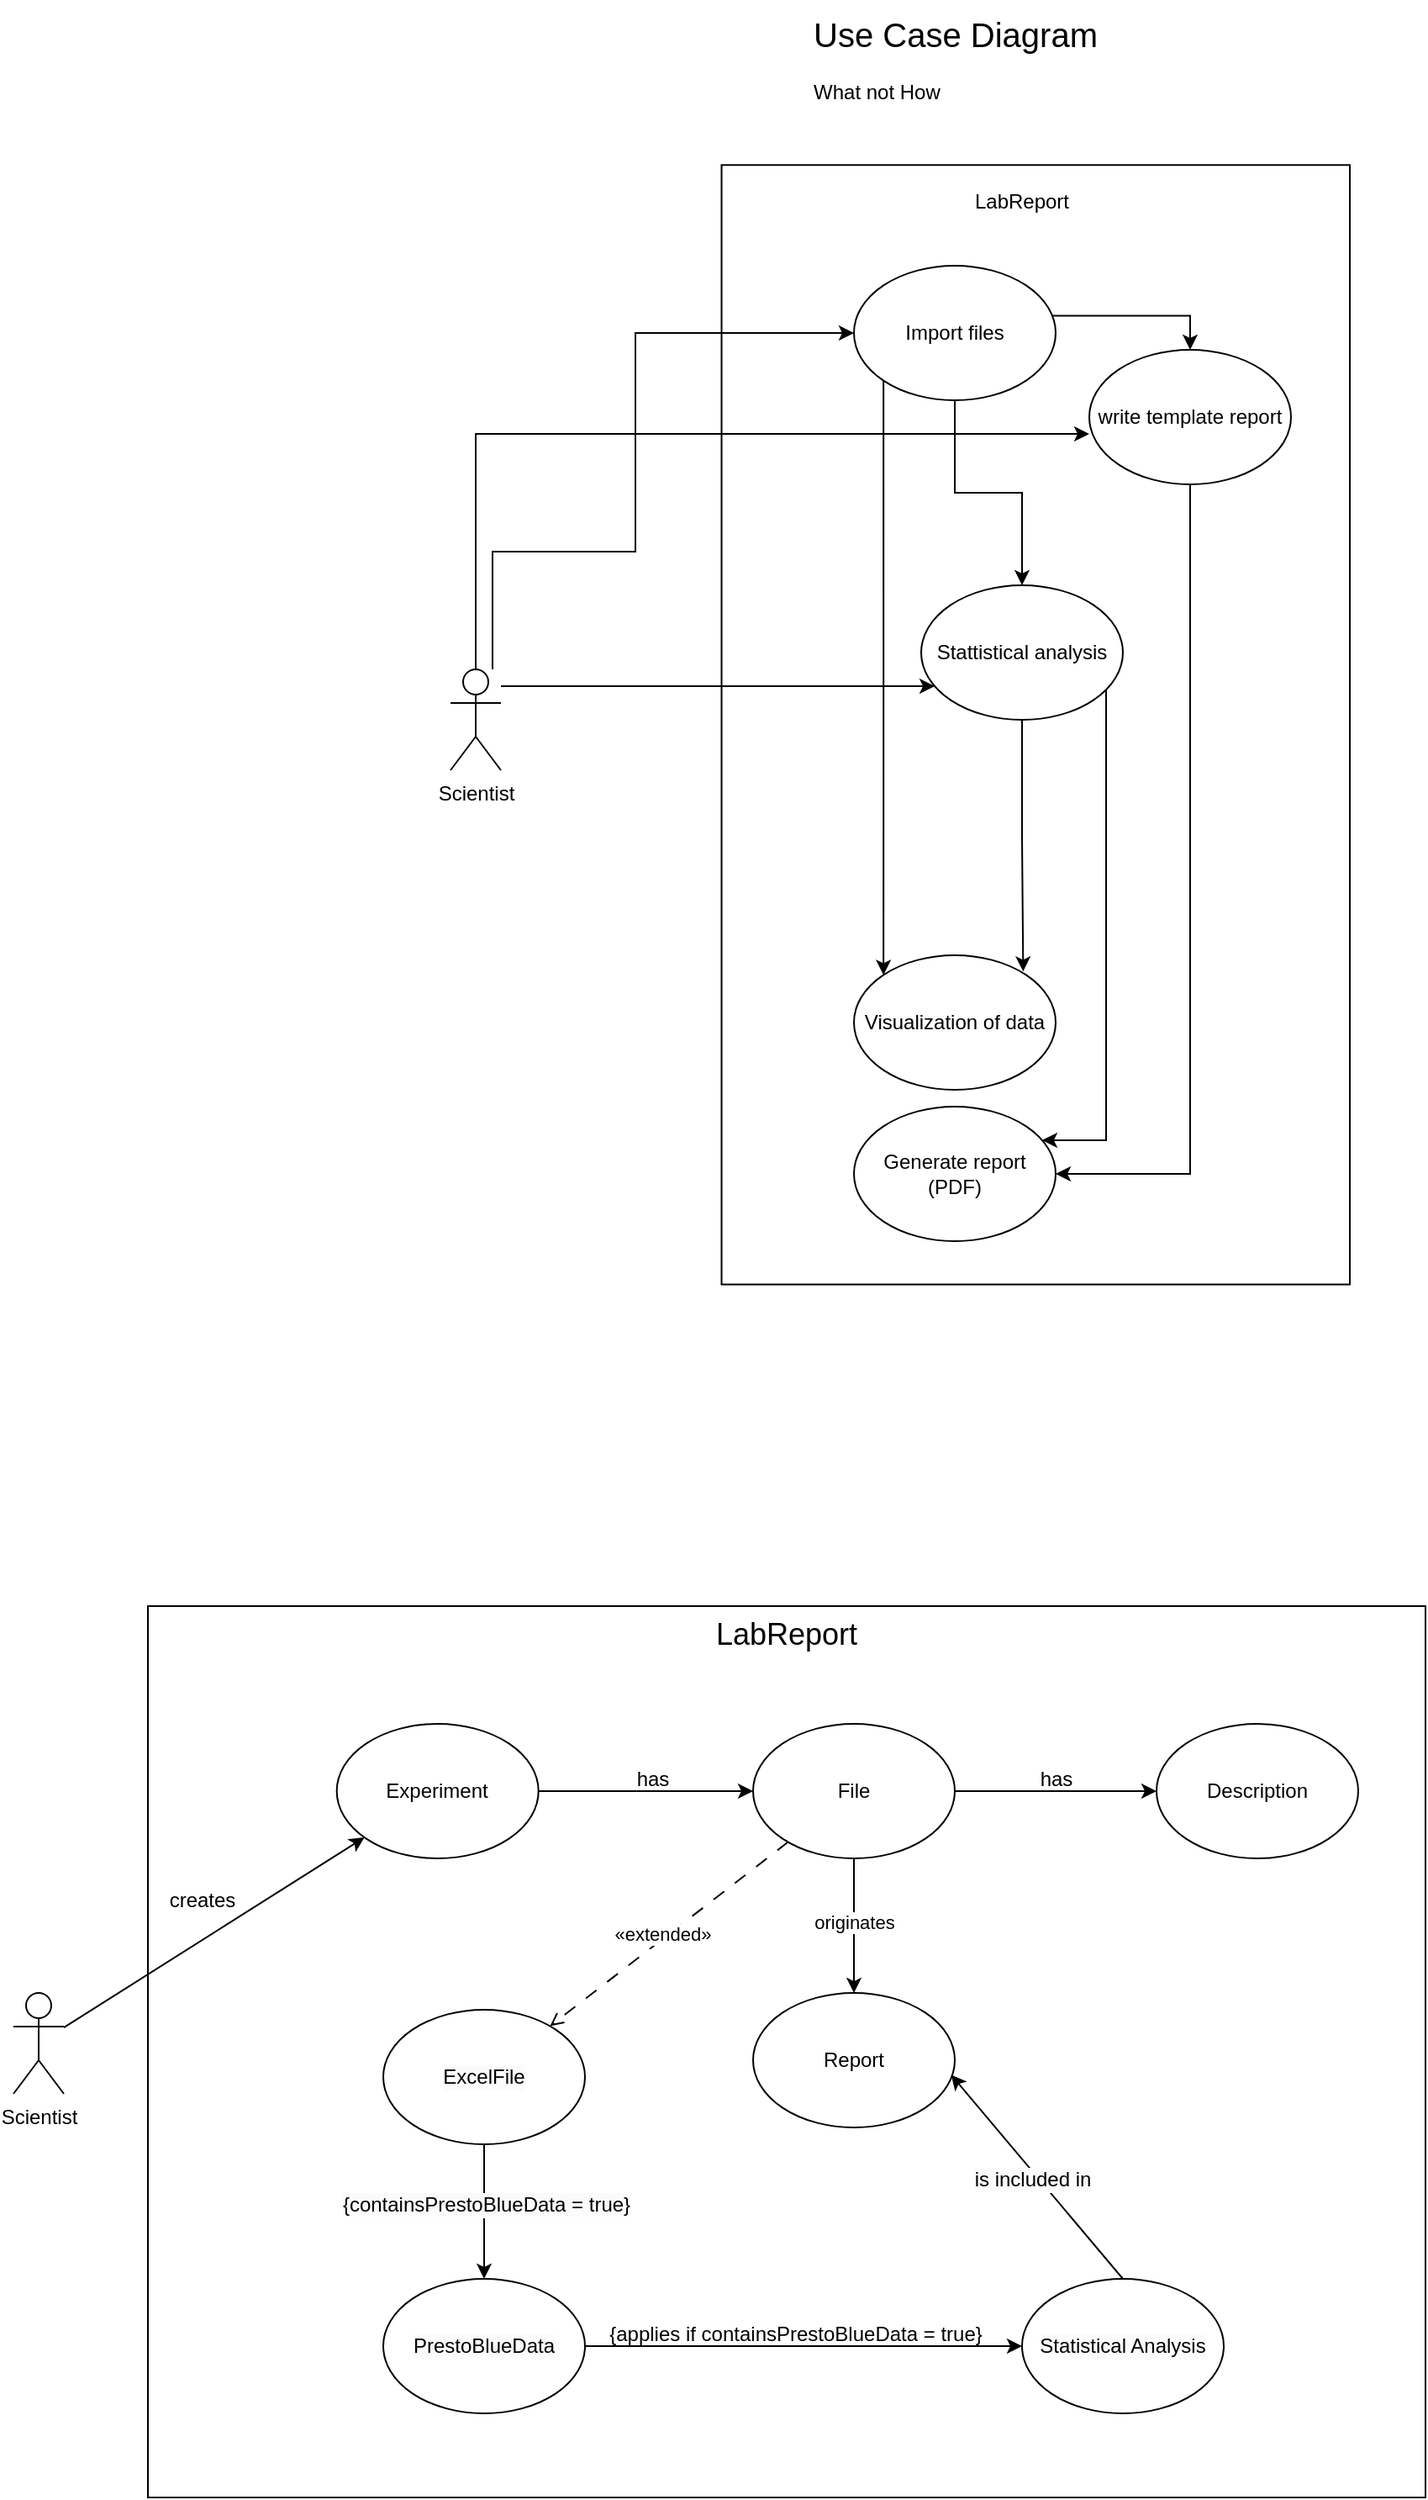 <mxfile version="24.7.17" pages="6">
  <diagram id="v7ZgVMCDCKATnrwwI6ck" name="Use-cases">
    <mxGraphModel dx="3240" dy="1405" grid="1" gridSize="10" guides="1" tooltips="1" connect="1" arrows="1" fold="1" page="1" pageScale="1" pageWidth="850" pageHeight="1100" math="0" shadow="0">
      <root>
        <mxCell id="0" />
        <mxCell id="1" parent="0" />
        <mxCell id="UqAoC5z4Oac40aYGPYLz-1" value="LabReport" style="rounded=0;whiteSpace=wrap;html=1;fillColor=none;verticalAlign=top;fontSize=18;" parent="1" vertex="1">
          <mxGeometry x="-410" y="1075" width="760" height="530" as="geometry" />
        </mxCell>
        <mxCell id="iJNp8zTLhtuYe7hRtah3-2" value="" style="rounded=0;whiteSpace=wrap;html=1;rotation=90;" parent="1" vertex="1">
          <mxGeometry x="-214.68" y="364.06" width="665.62" height="373.75" as="geometry" />
        </mxCell>
        <mxCell id="iJNp8zTLhtuYe7hRtah3-5" value="LabReport" style="text;html=1;strokeColor=none;fillColor=none;align=center;verticalAlign=middle;whiteSpace=wrap;rounded=0;" parent="1" vertex="1">
          <mxGeometry x="80" y="225" width="60" height="30" as="geometry" />
        </mxCell>
        <mxCell id="iJNp8zTLhtuYe7hRtah3-10" style="edgeStyle=orthogonalEdgeStyle;rounded=0;orthogonalLoop=1;jettySize=auto;html=1;exitX=0.5;exitY=1;exitDx=0;exitDy=0;" parent="1" source="iJNp8zTLhtuYe7hRtah3-6" target="iJNp8zTLhtuYe7hRtah3-9" edge="1">
          <mxGeometry relative="1" as="geometry" />
        </mxCell>
        <mxCell id="iJNp8zTLhtuYe7hRtah3-12" style="edgeStyle=orthogonalEdgeStyle;rounded=0;orthogonalLoop=1;jettySize=auto;html=1;exitX=0;exitY=1;exitDx=0;exitDy=0;entryX=0;entryY=0;entryDx=0;entryDy=0;" parent="1" source="iJNp8zTLhtuYe7hRtah3-6" target="iJNp8zTLhtuYe7hRtah3-8" edge="1">
          <mxGeometry relative="1" as="geometry">
            <Array as="points">
              <mxPoint x="28" y="568" />
              <mxPoint x="28" y="568" />
            </Array>
          </mxGeometry>
        </mxCell>
        <mxCell id="0WzOU98xw3xhMYL85kx2-1" style="edgeStyle=orthogonalEdgeStyle;rounded=0;orthogonalLoop=1;jettySize=auto;html=1;entryX=0.5;entryY=0;entryDx=0;entryDy=0;exitX=0.959;exitY=0.372;exitDx=0;exitDy=0;exitPerimeter=0;" parent="1" source="iJNp8zTLhtuYe7hRtah3-6" target="SK6qlIvwFz_aPZz8G3Zl-1" edge="1">
          <mxGeometry relative="1" as="geometry" />
        </mxCell>
        <mxCell id="iJNp8zTLhtuYe7hRtah3-6" value="Import files" style="ellipse;whiteSpace=wrap;html=1;" parent="1" vertex="1">
          <mxGeometry x="10" y="278" width="120" height="80" as="geometry" />
        </mxCell>
        <mxCell id="iJNp8zTLhtuYe7hRtah3-7" value="Generate report (PDF)" style="ellipse;whiteSpace=wrap;html=1;" parent="1" vertex="1">
          <mxGeometry x="10" y="778" width="120" height="80" as="geometry" />
        </mxCell>
        <mxCell id="iJNp8zTLhtuYe7hRtah3-8" value="Visualization of data" style="ellipse;whiteSpace=wrap;html=1;" parent="1" vertex="1">
          <mxGeometry x="10" y="688" width="120" height="80" as="geometry" />
        </mxCell>
        <mxCell id="iJNp8zTLhtuYe7hRtah3-11" style="edgeStyle=orthogonalEdgeStyle;rounded=0;orthogonalLoop=1;jettySize=auto;html=1;entryX=0.839;entryY=0.121;entryDx=0;entryDy=0;entryPerimeter=0;" parent="1" source="iJNp8zTLhtuYe7hRtah3-9" target="iJNp8zTLhtuYe7hRtah3-8" edge="1">
          <mxGeometry relative="1" as="geometry">
            <Array as="points" />
            <mxPoint x="110" y="595" as="targetPoint" />
          </mxGeometry>
        </mxCell>
        <mxCell id="iJNp8zTLhtuYe7hRtah3-13" style="edgeStyle=orthogonalEdgeStyle;rounded=0;orthogonalLoop=1;jettySize=auto;html=1;" parent="1" source="iJNp8zTLhtuYe7hRtah3-9" target="iJNp8zTLhtuYe7hRtah3-7" edge="1">
          <mxGeometry relative="1" as="geometry">
            <Array as="points">
              <mxPoint x="160" y="798" />
            </Array>
          </mxGeometry>
        </mxCell>
        <mxCell id="iJNp8zTLhtuYe7hRtah3-9" value="Stattistical analysis" style="ellipse;whiteSpace=wrap;html=1;" parent="1" vertex="1">
          <mxGeometry x="50" y="468" width="120" height="80" as="geometry" />
        </mxCell>
        <mxCell id="iJNp8zTLhtuYe7hRtah3-18" style="edgeStyle=orthogonalEdgeStyle;rounded=0;orthogonalLoop=1;jettySize=auto;html=1;" parent="1" source="iJNp8zTLhtuYe7hRtah3-14" target="iJNp8zTLhtuYe7hRtah3-6" edge="1">
          <mxGeometry relative="1" as="geometry">
            <Array as="points">
              <mxPoint x="-205" y="448" />
              <mxPoint x="-120" y="448" />
              <mxPoint x="-120" y="318" />
            </Array>
          </mxGeometry>
        </mxCell>
        <mxCell id="iJNp8zTLhtuYe7hRtah3-19" style="edgeStyle=orthogonalEdgeStyle;rounded=0;orthogonalLoop=1;jettySize=auto;html=1;" parent="1" source="iJNp8zTLhtuYe7hRtah3-14" target="iJNp8zTLhtuYe7hRtah3-9" edge="1">
          <mxGeometry relative="1" as="geometry">
            <Array as="points">
              <mxPoint x="-70" y="528" />
              <mxPoint x="-70" y="528" />
            </Array>
            <mxPoint x="-130" y="648" as="sourcePoint" />
          </mxGeometry>
        </mxCell>
        <mxCell id="SK6qlIvwFz_aPZz8G3Zl-2" style="edgeStyle=orthogonalEdgeStyle;rounded=0;orthogonalLoop=1;jettySize=auto;html=1;entryX=0;entryY=0.625;entryDx=0;entryDy=0;entryPerimeter=0;" parent="1" source="iJNp8zTLhtuYe7hRtah3-14" target="SK6qlIvwFz_aPZz8G3Zl-1" edge="1">
          <mxGeometry relative="1" as="geometry">
            <Array as="points">
              <mxPoint x="-120" y="378" />
              <mxPoint x="-120" y="378" />
            </Array>
          </mxGeometry>
        </mxCell>
        <mxCell id="iJNp8zTLhtuYe7hRtah3-14" value="Scientist" style="shape=umlActor;verticalLabelPosition=bottom;verticalAlign=top;html=1;outlineConnect=0;" parent="1" vertex="1">
          <mxGeometry x="-230" y="518" width="30" height="60" as="geometry" />
        </mxCell>
        <mxCell id="iJNp8zTLhtuYe7hRtah3-32" value="&lt;font style=&quot;font-size: 20px;&quot;&gt;Use Case Diagram&lt;br&gt;&lt;/font&gt;&lt;br&gt;&lt;div style=&quot;text-align: left;&quot;&gt;&lt;span style=&quot;background-color: initial;&quot;&gt;What not How&lt;/span&gt;&lt;/div&gt;" style="text;html=1;align=center;verticalAlign=middle;resizable=0;points=[];autosize=1;strokeColor=none;fillColor=none;" parent="1" vertex="1">
          <mxGeometry x="-25" y="120" width="190" height="70" as="geometry" />
        </mxCell>
        <mxCell id="SK6qlIvwFz_aPZz8G3Zl-5" style="edgeStyle=orthogonalEdgeStyle;rounded=0;orthogonalLoop=1;jettySize=auto;html=1;" parent="1" source="SK6qlIvwFz_aPZz8G3Zl-1" target="iJNp8zTLhtuYe7hRtah3-7" edge="1">
          <mxGeometry relative="1" as="geometry">
            <Array as="points">
              <mxPoint x="210" y="818" />
            </Array>
          </mxGeometry>
        </mxCell>
        <mxCell id="SK6qlIvwFz_aPZz8G3Zl-1" value="write template report" style="ellipse;whiteSpace=wrap;html=1;" parent="1" vertex="1">
          <mxGeometry x="150" y="328" width="120" height="80" as="geometry" />
        </mxCell>
        <mxCell id="WD36Nk8fTkmuelaUchFp-3" value="" style="rounded=0;orthogonalLoop=1;jettySize=auto;html=1;" parent="1" source="gXYh6wYyCTa9jn6O23ri-6" target="WD36Nk8fTkmuelaUchFp-2" edge="1">
          <mxGeometry relative="1" as="geometry" />
        </mxCell>
        <mxCell id="gXYh6wYyCTa9jn6O23ri-6" value="Experiment" style="ellipse;whiteSpace=wrap;html=1;" parent="1" vertex="1">
          <mxGeometry x="-297.66" y="1145" width="120" height="80" as="geometry" />
        </mxCell>
        <mxCell id="gXYh6wYyCTa9jn6O23ri-12" style="rounded=0;orthogonalLoop=1;jettySize=auto;html=1;" parent="1" source="gXYh6wYyCTa9jn6O23ri-15" target="gXYh6wYyCTa9jn6O23ri-6" edge="1">
          <mxGeometry relative="1" as="geometry" />
        </mxCell>
        <mxCell id="gXYh6wYyCTa9jn6O23ri-15" value="Scientist" style="shape=umlActor;verticalLabelPosition=bottom;verticalAlign=top;html=1;outlineConnect=0;" parent="1" vertex="1">
          <mxGeometry x="-490" y="1305" width="30" height="60" as="geometry" />
        </mxCell>
        <mxCell id="KMR4gxwhciauUuGBwSB8-79" value="creates" style="text;html=1;align=center;verticalAlign=middle;resizable=0;points=[];autosize=1;strokeColor=none;fillColor=none;" parent="1" vertex="1">
          <mxGeometry x="-407.66" y="1235" width="60" height="30" as="geometry" />
        </mxCell>
        <mxCell id="WD36Nk8fTkmuelaUchFp-5" value="" style="rounded=0;orthogonalLoop=1;jettySize=auto;html=1;" parent="1" source="WD36Nk8fTkmuelaUchFp-2" target="WD36Nk8fTkmuelaUchFp-4" edge="1">
          <mxGeometry relative="1" as="geometry" />
        </mxCell>
        <mxCell id="WD36Nk8fTkmuelaUchFp-8" value="" style="rounded=0;orthogonalLoop=1;jettySize=auto;html=1;" parent="1" source="WD36Nk8fTkmuelaUchFp-2" target="WD36Nk8fTkmuelaUchFp-7" edge="1">
          <mxGeometry relative="1" as="geometry" />
        </mxCell>
        <mxCell id="WD36Nk8fTkmuelaUchFp-12" value="originates" style="edgeLabel;html=1;align=center;verticalAlign=middle;resizable=0;points=[];" parent="WD36Nk8fTkmuelaUchFp-8" vertex="1" connectable="0">
          <mxGeometry x="-0.045" relative="1" as="geometry">
            <mxPoint as="offset" />
          </mxGeometry>
        </mxCell>
        <mxCell id="WD36Nk8fTkmuelaUchFp-2" value="File" style="ellipse;whiteSpace=wrap;html=1;" parent="1" vertex="1">
          <mxGeometry x="-50" y="1145" width="120" height="80" as="geometry" />
        </mxCell>
        <mxCell id="WD36Nk8fTkmuelaUchFp-4" value="Description" style="ellipse;whiteSpace=wrap;html=1;" parent="1" vertex="1">
          <mxGeometry x="190" y="1145" width="120" height="80" as="geometry" />
        </mxCell>
        <mxCell id="WD36Nk8fTkmuelaUchFp-7" value="Report" style="ellipse;whiteSpace=wrap;html=1;" parent="1" vertex="1">
          <mxGeometry x="-50" y="1305" width="120" height="80" as="geometry" />
        </mxCell>
        <mxCell id="WD36Nk8fTkmuelaUchFp-9" value="has" style="text;html=1;align=center;verticalAlign=middle;resizable=0;points=[];autosize=1;strokeColor=none;fillColor=none;" parent="1" vertex="1">
          <mxGeometry x="-130" y="1163" width="40" height="30" as="geometry" />
        </mxCell>
        <mxCell id="WD36Nk8fTkmuelaUchFp-11" value="has" style="text;html=1;align=center;verticalAlign=middle;resizable=0;points=[];autosize=1;strokeColor=none;fillColor=none;" parent="1" vertex="1">
          <mxGeometry x="110" y="1163" width="40" height="30" as="geometry" />
        </mxCell>
        <mxCell id="WD36Nk8fTkmuelaUchFp-15" style="rounded=0;orthogonalLoop=1;jettySize=auto;html=1;dashed=1;dashPattern=8 8;endArrow=open;endFill=0;" parent="1" source="WD36Nk8fTkmuelaUchFp-2" target="WD36Nk8fTkmuelaUchFp-14" edge="1">
          <mxGeometry relative="1" as="geometry">
            <mxPoint x="-180" y="1275" as="targetPoint" />
          </mxGeometry>
        </mxCell>
        <mxCell id="WD36Nk8fTkmuelaUchFp-24" value="«extended»" style="edgeLabel;html=1;align=center;verticalAlign=middle;resizable=0;points=[];" parent="WD36Nk8fTkmuelaUchFp-15" vertex="1" connectable="0">
          <mxGeometry x="0.039" y="-3" relative="1" as="geometry">
            <mxPoint as="offset" />
          </mxGeometry>
        </mxCell>
        <mxCell id="WD36Nk8fTkmuelaUchFp-17" value="" style="edgeStyle=orthogonalEdgeStyle;rounded=0;orthogonalLoop=1;jettySize=auto;html=1;" parent="1" source="WD36Nk8fTkmuelaUchFp-14" target="WD36Nk8fTkmuelaUchFp-16" edge="1">
          <mxGeometry relative="1" as="geometry" />
        </mxCell>
        <mxCell id="WD36Nk8fTkmuelaUchFp-18" value="&lt;span style=&quot;font-size: 12px; background-color: rgb(251, 251, 251);&quot;&gt;{containsPrestoBlueData = true}&lt;/span&gt;" style="edgeLabel;html=1;align=center;verticalAlign=middle;resizable=0;points=[];" parent="WD36Nk8fTkmuelaUchFp-17" vertex="1" connectable="0">
          <mxGeometry x="-0.111" y="1" relative="1" as="geometry">
            <mxPoint as="offset" />
          </mxGeometry>
        </mxCell>
        <mxCell id="WD36Nk8fTkmuelaUchFp-14" value="&lt;pre style=&quot;forced-color-adjust: none; color: rgb(0, 0, 0); font-size: 12px; font-style: normal; font-variant-ligatures: normal; font-variant-caps: normal; font-weight: 400; letter-spacing: normal; orphans: 2; text-align: center; text-indent: 0px; text-transform: none; widows: 2; word-spacing: 0px; -webkit-text-stroke-width: 0px; background-color: rgb(251, 251, 251); text-decoration-thickness: initial; text-decoration-style: initial; text-decoration-color: initial;&quot; class=&quot;!overflow-visible&quot;&gt;&lt;span style=&quot;forced-color-adjust: none; font-family: Helvetica; white-space: normal;&quot;&gt;ExcelFile&lt;/span&gt;&lt;/pre&gt;" style="ellipse;whiteSpace=wrap;html=1;" parent="1" vertex="1">
          <mxGeometry x="-270" y="1315" width="120" height="80" as="geometry" />
        </mxCell>
        <mxCell id="WD36Nk8fTkmuelaUchFp-20" value="" style="rounded=0;orthogonalLoop=1;jettySize=auto;html=1;" parent="1" source="WD36Nk8fTkmuelaUchFp-16" target="WD36Nk8fTkmuelaUchFp-19" edge="1">
          <mxGeometry relative="1" as="geometry" />
        </mxCell>
        <mxCell id="WD36Nk8fTkmuelaUchFp-16" value="&lt;pre style=&quot;forced-color-adjust: none; color: rgb(0, 0, 0); font-size: 12px; font-style: normal; font-variant-ligatures: normal; font-variant-caps: normal; font-weight: 400; letter-spacing: normal; orphans: 2; text-align: center; text-indent: 0px; text-transform: none; widows: 2; word-spacing: 0px; -webkit-text-stroke-width: 0px; background-color: rgb(251, 251, 251); text-decoration-thickness: initial; text-decoration-style: initial; text-decoration-color: initial;&quot; class=&quot;!overflow-visible&quot;&gt;&lt;pre class=&quot;!overflow-visible&quot;&gt;&lt;span style=&quot;font-family: Helvetica; white-space: normal;&quot;&gt;PrestoBlueData&lt;/span&gt;&lt;/pre&gt;&lt;/pre&gt;" style="ellipse;whiteSpace=wrap;html=1;" parent="1" vertex="1">
          <mxGeometry x="-270" y="1475" width="120" height="80" as="geometry" />
        </mxCell>
        <mxCell id="WD36Nk8fTkmuelaUchFp-19" value="&lt;pre style=&quot;forced-color-adjust: none; color: rgb(0, 0, 0); font-size: 12px; font-style: normal; font-variant-ligatures: normal; font-variant-caps: normal; font-weight: 400; letter-spacing: normal; orphans: 2; text-align: center; text-indent: 0px; text-transform: none; widows: 2; word-spacing: 0px; -webkit-text-stroke-width: 0px; background-color: rgb(251, 251, 251); text-decoration-thickness: initial; text-decoration-style: initial; text-decoration-color: initial;&quot; class=&quot;!overflow-visible&quot;&gt;&lt;pre class=&quot;!overflow-visible&quot;&gt;&lt;span style=&quot;font-family: Helvetica; white-space: normal;&quot;&gt;Statistical Analysis&lt;/span&gt;&lt;br&gt;&lt;/pre&gt;&lt;/pre&gt;" style="ellipse;whiteSpace=wrap;html=1;" parent="1" vertex="1">
          <mxGeometry x="110" y="1475" width="120" height="80" as="geometry" />
        </mxCell>
        <mxCell id="WD36Nk8fTkmuelaUchFp-21" value="{applies if containsPrestoBlueData = true}" style="text;html=1;align=center;verticalAlign=middle;resizable=0;points=[];autosize=1;strokeColor=none;fillColor=none;" parent="1" vertex="1">
          <mxGeometry x="-150" y="1493" width="250" height="30" as="geometry" />
        </mxCell>
        <mxCell id="WD36Nk8fTkmuelaUchFp-22" style="rounded=0;orthogonalLoop=1;jettySize=auto;html=1;exitX=0.5;exitY=0;exitDx=0;exitDy=0;entryX=0.982;entryY=0.609;entryDx=0;entryDy=0;entryPerimeter=0;" parent="1" source="WD36Nk8fTkmuelaUchFp-19" target="WD36Nk8fTkmuelaUchFp-7" edge="1">
          <mxGeometry relative="1" as="geometry" />
        </mxCell>
        <mxCell id="WD36Nk8fTkmuelaUchFp-23" value="&lt;span style=&quot;font-size: 12px; background-color: rgb(251, 251, 251);&quot;&gt;is included in&lt;/span&gt;" style="edgeLabel;html=1;align=center;verticalAlign=middle;resizable=0;points=[];" parent="WD36Nk8fTkmuelaUchFp-22" vertex="1" connectable="0">
          <mxGeometry x="0.007" y="3" relative="1" as="geometry">
            <mxPoint as="offset" />
          </mxGeometry>
        </mxCell>
      </root>
    </mxGraphModel>
  </diagram>
  <diagram id="OXpNapWelrpn4iQs3Fq-" name="Domain">
    <mxGraphModel dx="1195" dy="703" grid="1" gridSize="10" guides="1" tooltips="1" connect="0" arrows="1" fold="1" page="1" pageScale="1" pageWidth="850" pageHeight="1100" math="0" shadow="0">
      <root>
        <mxCell id="0" />
        <mxCell id="1" parent="0" />
        <mxCell id="jMRId1ra1S1qvdnTrYev-54" value="Researcher" style="rounded=0;whiteSpace=wrap;html=1;" parent="1" vertex="1">
          <mxGeometry x="100" y="100" width="120" height="60" as="geometry" />
        </mxCell>
        <mxCell id="jMRId1ra1S1qvdnTrYev-57" value="Experience" style="rounded=0;whiteSpace=wrap;html=1;" parent="1" vertex="1">
          <mxGeometry x="310" y="100" width="120" height="60" as="geometry" />
        </mxCell>
        <mxCell id="jMRId1ra1S1qvdnTrYev-58" value="File" style="rounded=0;whiteSpace=wrap;html=1;" parent="1" vertex="1">
          <mxGeometry x="310" y="231" width="120" height="60" as="geometry" />
        </mxCell>
        <mxCell id="jMRId1ra1S1qvdnTrYev-59" value="" style="endArrow=none;html=1;rounded=0;entryX=1;entryY=0.5;entryDx=0;entryDy=0;exitX=0;exitY=0.5;exitDx=0;exitDy=0;shadow=0;flowAnimation=0;" parent="1" source="jMRId1ra1S1qvdnTrYev-57" target="jMRId1ra1S1qvdnTrYev-54" edge="1">
          <mxGeometry width="50" height="50" relative="1" as="geometry">
            <mxPoint x="180" y="380" as="sourcePoint" />
            <mxPoint x="260" y="320" as="targetPoint" />
          </mxGeometry>
        </mxCell>
        <mxCell id="jMRId1ra1S1qvdnTrYev-60" value="N" style="edgeLabel;html=1;align=center;verticalAlign=middle;resizable=0;points=[];" parent="jMRId1ra1S1qvdnTrYev-59" vertex="1" connectable="0">
          <mxGeometry x="0.433" relative="1" as="geometry">
            <mxPoint x="54" y="-10" as="offset" />
          </mxGeometry>
        </mxCell>
        <mxCell id="jMRId1ra1S1qvdnTrYev-63" value="" style="endArrow=none;html=1;rounded=0;shadow=0;flowAnimation=0;movable=1;resizable=1;rotatable=1;deletable=1;editable=1;locked=0;connectable=1;" parent="1" source="jMRId1ra1S1qvdnTrYev-58" target="jMRId1ra1S1qvdnTrYev-57" edge="1">
          <mxGeometry width="50" height="50" relative="1" as="geometry">
            <mxPoint x="439.66" y="460" as="sourcePoint" />
            <mxPoint x="439.66" y="350" as="targetPoint" />
          </mxGeometry>
        </mxCell>
        <mxCell id="jMRId1ra1S1qvdnTrYev-65" value="Report" style="rounded=0;whiteSpace=wrap;html=1;" parent="1" vertex="1">
          <mxGeometry x="530" y="231" width="120" height="60" as="geometry" />
        </mxCell>
        <mxCell id="jMRId1ra1S1qvdnTrYev-66" value="" style="endArrow=none;html=1;rounded=0;shadow=0;flowAnimation=0;movable=1;resizable=1;rotatable=1;deletable=1;editable=1;locked=0;connectable=1;entryX=1;entryY=0.5;entryDx=0;entryDy=0;exitX=0;exitY=0.5;exitDx=0;exitDy=0;" parent="1" source="jMRId1ra1S1qvdnTrYev-65" target="jMRId1ra1S1qvdnTrYev-58" edge="1">
          <mxGeometry width="50" height="50" relative="1" as="geometry">
            <mxPoint x="199.66" y="450" as="sourcePoint" />
            <mxPoint x="200" y="340" as="targetPoint" />
          </mxGeometry>
        </mxCell>
        <mxCell id="jMRId1ra1S1qvdnTrYev-67" value="N" style="edgeLabel;html=1;align=center;verticalAlign=middle;resizable=1;points=[];movable=1;rotatable=1;deletable=1;editable=1;locked=0;connectable=1;" parent="jMRId1ra1S1qvdnTrYev-66" vertex="1" connectable="0">
          <mxGeometry x="0.433" relative="1" as="geometry">
            <mxPoint x="62" y="-10" as="offset" />
          </mxGeometry>
        </mxCell>
        <mxCell id="jMRId1ra1S1qvdnTrYev-70" value="N" style="edgeLabel;html=1;align=center;verticalAlign=middle;resizable=1;points=[];movable=1;rotatable=1;deletable=1;editable=1;locked=0;connectable=1;" parent="1" vertex="1" connectable="0">
          <mxGeometry x="378" y="218" as="geometry" />
        </mxCell>
        <mxCell id="jMRId1ra1S1qvdnTrYev-72" value="Description" style="rounded=0;whiteSpace=wrap;html=1;" parent="1" vertex="1">
          <mxGeometry x="310" y="360" width="120" height="60" as="geometry" />
        </mxCell>
        <mxCell id="jMRId1ra1S1qvdnTrYev-73" value="" style="endArrow=none;html=1;rounded=0;shadow=0;flowAnimation=0;movable=1;resizable=1;rotatable=1;deletable=1;editable=1;locked=0;connectable=1;exitX=0.5;exitY=1;exitDx=0;exitDy=0;" parent="1" source="jMRId1ra1S1qvdnTrYev-58" target="jMRId1ra1S1qvdnTrYev-72" edge="1">
          <mxGeometry width="50" height="50" relative="1" as="geometry">
            <mxPoint x="430" y="269.71" as="sourcePoint" />
            <mxPoint x="520" y="270" as="targetPoint" />
          </mxGeometry>
        </mxCell>
        <mxCell id="jMRId1ra1S1qvdnTrYev-78" value="create" style="text;html=1;align=center;verticalAlign=middle;resizable=0;points=[];autosize=1;strokeColor=none;fillColor=none;" parent="1" vertex="1">
          <mxGeometry x="230" y="108" width="60" height="30" as="geometry" />
        </mxCell>
        <mxCell id="jMRId1ra1S1qvdnTrYev-79" value="have" style="text;html=1;align=center;verticalAlign=middle;resizable=0;points=[];autosize=1;strokeColor=none;fillColor=none;" parent="1" vertex="1">
          <mxGeometry x="370" y="178" width="50" height="30" as="geometry" />
        </mxCell>
        <mxCell id="jMRId1ra1S1qvdnTrYev-80" value="have" style="text;html=1;align=center;verticalAlign=middle;resizable=0;points=[];autosize=1;strokeColor=none;fillColor=none;" parent="1" vertex="1">
          <mxGeometry x="370" y="310" width="50" height="30" as="geometry" />
        </mxCell>
        <mxCell id="jMRId1ra1S1qvdnTrYev-81" value="originate" style="text;html=1;align=center;verticalAlign=middle;resizable=0;points=[];autosize=1;strokeColor=none;fillColor=none;" parent="1" vertex="1">
          <mxGeometry x="440" y="231" width="70" height="30" as="geometry" />
        </mxCell>
        <mxCell id="ZiWt3SSF4CC0tkKBv1pk-40" value="Researcher" style="swimlane;fontStyle=0;childLayout=stackLayout;horizontal=1;startSize=30;horizontalStack=0;resizeParent=1;resizeParentMax=0;resizeLast=0;collapsible=0;marginBottom=0;whiteSpace=wrap;html=1;" parent="1" vertex="1">
          <mxGeometry x="240" y="599" width="140" height="60" as="geometry">
            <mxRectangle x="100" y="590" width="100" height="30" as="alternateBounds" />
          </mxGeometry>
        </mxCell>
        <mxCell id="ZiWt3SSF4CC0tkKBv1pk-41" value="name" style="text;strokeColor=none;fillColor=none;align=left;verticalAlign=middle;spacingLeft=4;spacingRight=4;overflow=hidden;points=[[0,0.5],[1,0.5]];portConstraint=eastwest;rotatable=0;whiteSpace=wrap;html=1;" parent="ZiWt3SSF4CC0tkKBv1pk-40" vertex="1">
          <mxGeometry y="30" width="140" height="30" as="geometry" />
        </mxCell>
        <mxCell id="ZiWt3SSF4CC0tkKBv1pk-42" value="" style="endArrow=none;html=1;rounded=0;entryX=1;entryY=0.25;entryDx=0;entryDy=0;shadow=0;flowAnimation=0;exitX=0;exitY=0.25;exitDx=0;exitDy=0;" parent="1" source="ZiWt3SSF4CC0tkKBv1pk-52" target="ZiWt3SSF4CC0tkKBv1pk-40" edge="1">
          <mxGeometry width="50" height="50" relative="1" as="geometry">
            <mxPoint x="510" y="615" as="sourcePoint" />
            <mxPoint x="380.28" y="614.51" as="targetPoint" />
          </mxGeometry>
        </mxCell>
        <mxCell id="ZiWt3SSF4CC0tkKBv1pk-43" value="N" style="edgeLabel;html=1;align=center;verticalAlign=middle;resizable=0;points=[];" parent="ZiWt3SSF4CC0tkKBv1pk-42" vertex="1" connectable="0">
          <mxGeometry x="0.433" relative="1" as="geometry">
            <mxPoint x="83" y="-9" as="offset" />
          </mxGeometry>
        </mxCell>
        <mxCell id="ZiWt3SSF4CC0tkKBv1pk-44" value="" style="endArrow=none;html=1;rounded=0;shadow=0;flowAnimation=0;movable=1;resizable=1;rotatable=1;deletable=1;editable=1;locked=0;connectable=1;entryX=0.504;entryY=1.005;entryDx=0;entryDy=0;entryPerimeter=0;exitX=0.503;exitY=0.017;exitDx=0;exitDy=0;exitPerimeter=0;" parent="1" source="ZiWt3SSF4CC0tkKBv1pk-55" target="ZiWt3SSF4CC0tkKBv1pk-54" edge="1">
          <mxGeometry width="50" height="50" relative="1" as="geometry">
            <mxPoint x="580" y="751" as="sourcePoint" />
            <mxPoint x="580" y="680" as="targetPoint" />
          </mxGeometry>
        </mxCell>
        <mxCell id="ZiWt3SSF4CC0tkKBv1pk-45" value="" style="endArrow=none;html=1;rounded=0;shadow=0;flowAnimation=0;movable=1;resizable=1;rotatable=1;deletable=1;editable=1;locked=0;connectable=1;edgeStyle=orthogonalEdgeStyle;" parent="1" source="ZiWt3SSF4CC0tkKBv1pk-59" target="ZiWt3SSF4CC0tkKBv1pk-55" edge="1">
          <mxGeometry width="50" height="50" relative="1" as="geometry">
            <mxPoint x="760" y="1119" as="sourcePoint" />
            <mxPoint x="760" y="819" as="targetPoint" />
            <Array as="points">
              <mxPoint x="760" y="1135" />
              <mxPoint x="760" y="819" />
            </Array>
          </mxGeometry>
        </mxCell>
        <mxCell id="ZiWt3SSF4CC0tkKBv1pk-46" value="N" style="edgeLabel;html=1;align=center;verticalAlign=middle;resizable=1;points=[];movable=1;rotatable=1;deletable=1;editable=1;locked=0;connectable=1;" parent="1" vertex="1" connectable="0">
          <mxGeometry x="588" y="749" as="geometry" />
        </mxCell>
        <mxCell id="ZiWt3SSF4CC0tkKBv1pk-47" value="" style="endArrow=none;html=1;rounded=0;shadow=0;flowAnimation=0;movable=1;resizable=1;rotatable=1;deletable=1;editable=1;locked=0;connectable=1;entryX=0.5;entryY=0;entryDx=0;entryDy=0;" parent="1" source="ZiWt3SSF4CC0tkKBv1pk-55" target="ZiWt3SSF4CC0tkKBv1pk-62" edge="1">
          <mxGeometry width="50" height="50" relative="1" as="geometry">
            <mxPoint x="580" y="869" as="sourcePoint" />
            <mxPoint x="588" y="918" as="targetPoint" />
          </mxGeometry>
        </mxCell>
        <mxCell id="ZiWt3SSF4CC0tkKBv1pk-48" value="creates" style="text;html=1;align=center;verticalAlign=middle;resizable=0;points=[];autosize=1;strokeColor=none;fillColor=none;" parent="1" vertex="1">
          <mxGeometry x="410" y="590" width="60" height="30" as="geometry" />
        </mxCell>
        <mxCell id="ZiWt3SSF4CC0tkKBv1pk-49" value="has" style="text;html=1;align=center;verticalAlign=middle;resizable=0;points=[];autosize=1;strokeColor=none;fillColor=none;" parent="1" vertex="1">
          <mxGeometry x="575" y="699" width="40" height="30" as="geometry" />
        </mxCell>
        <mxCell id="ZiWt3SSF4CC0tkKBv1pk-50" value="has" style="text;html=1;align=center;verticalAlign=middle;resizable=0;points=[];autosize=1;strokeColor=none;fillColor=none;" parent="1" vertex="1">
          <mxGeometry x="575" y="889" width="40" height="30" as="geometry" />
        </mxCell>
        <mxCell id="ZiWt3SSF4CC0tkKBv1pk-51" value="originates" style="text;html=1;align=center;verticalAlign=middle;resizable=0;points=[];autosize=1;strokeColor=none;fillColor=none;rotation=0;" parent="1" vertex="1">
          <mxGeometry x="680" y="795" width="80" height="30" as="geometry" />
        </mxCell>
        <mxCell id="ZiWt3SSF4CC0tkKBv1pk-52" value="&lt;pre class=&quot;!overflow-visible&quot;&gt;&lt;span style=&quot;font-family: Helvetica; white-space: normal;&quot;&gt;Experiment&lt;/span&gt;&lt;br&gt;&lt;/pre&gt;" style="swimlane;fontStyle=0;childLayout=stackLayout;horizontal=1;startSize=30;horizontalStack=0;resizeParent=1;resizeParentMax=0;resizeLast=0;collapsible=0;marginBottom=0;whiteSpace=wrap;html=1;" parent="1" vertex="1">
          <mxGeometry x="510" y="590" width="140" height="90" as="geometry">
            <mxRectangle x="470" y="590" width="100" height="30" as="alternateBounds" />
          </mxGeometry>
        </mxCell>
        <mxCell id="ZiWt3SSF4CC0tkKBv1pk-53" value="name" style="text;strokeColor=none;fillColor=none;align=left;verticalAlign=middle;spacingLeft=4;spacingRight=4;overflow=hidden;points=[[0,0.5],[1,0.5]];portConstraint=eastwest;rotatable=0;whiteSpace=wrap;html=1;" parent="ZiWt3SSF4CC0tkKBv1pk-52" vertex="1">
          <mxGeometry y="30" width="140" height="30" as="geometry" />
        </mxCell>
        <mxCell id="ZiWt3SSF4CC0tkKBv1pk-54" value="date" style="text;strokeColor=none;fillColor=none;align=left;verticalAlign=middle;spacingLeft=4;spacingRight=4;overflow=hidden;points=[[0,0.5],[1,0.5]];portConstraint=eastwest;rotatable=0;whiteSpace=wrap;html=1;" parent="ZiWt3SSF4CC0tkKBv1pk-52" vertex="1">
          <mxGeometry y="60" width="140" height="30" as="geometry" />
        </mxCell>
        <mxCell id="ZiWt3SSF4CC0tkKBv1pk-55" value="File" style="swimlane;fontStyle=0;childLayout=stackLayout;horizontal=1;startSize=30;horizontalStack=0;resizeParent=1;resizeParentMax=0;resizeLast=0;collapsible=0;marginBottom=0;whiteSpace=wrap;html=1;" parent="1" vertex="1">
          <mxGeometry x="510" y="759" width="140" height="120" as="geometry" />
        </mxCell>
        <mxCell id="ZiWt3SSF4CC0tkKBv1pk-56" value="path" style="text;strokeColor=none;fillColor=none;align=left;verticalAlign=middle;spacingLeft=4;spacingRight=4;overflow=hidden;points=[[0,0.5],[1,0.5]];portConstraint=eastwest;rotatable=0;whiteSpace=wrap;html=1;" parent="ZiWt3SSF4CC0tkKBv1pk-55" vertex="1">
          <mxGeometry y="30" width="140" height="30" as="geometry" />
        </mxCell>
        <mxCell id="ZiWt3SSF4CC0tkKBv1pk-57" value="date" style="text;strokeColor=none;fillColor=none;align=left;verticalAlign=middle;spacingLeft=4;spacingRight=4;overflow=hidden;points=[[0,0.5],[1,0.5]];portConstraint=eastwest;rotatable=0;whiteSpace=wrap;html=1;" parent="ZiWt3SSF4CC0tkKBv1pk-55" vertex="1">
          <mxGeometry y="60" width="140" height="30" as="geometry" />
        </mxCell>
        <mxCell id="ZiWt3SSF4CC0tkKBv1pk-58" value="type" style="text;strokeColor=none;fillColor=none;align=left;verticalAlign=middle;spacingLeft=4;spacingRight=4;overflow=hidden;points=[[0,0.5],[1,0.5]];portConstraint=eastwest;rotatable=0;whiteSpace=wrap;html=1;" parent="ZiWt3SSF4CC0tkKBv1pk-55" vertex="1">
          <mxGeometry y="90" width="140" height="30" as="geometry" />
        </mxCell>
        <mxCell id="ZiWt3SSF4CC0tkKBv1pk-59" value="Report" style="swimlane;fontStyle=0;childLayout=stackLayout;horizontal=1;startSize=30;horizontalStack=0;resizeParent=1;resizeParentMax=0;resizeLast=0;collapsible=0;marginBottom=0;whiteSpace=wrap;html=1;" parent="1" vertex="1">
          <mxGeometry x="820" y="1090" width="140" height="90" as="geometry" />
        </mxCell>
        <mxCell id="ZiWt3SSF4CC0tkKBv1pk-60" value="date" style="text;strokeColor=none;fillColor=none;align=left;verticalAlign=middle;spacingLeft=4;spacingRight=4;overflow=hidden;points=[[0,0.5],[1,0.5]];portConstraint=eastwest;rotatable=0;whiteSpace=wrap;html=1;" parent="ZiWt3SSF4CC0tkKBv1pk-59" vertex="1">
          <mxGeometry y="30" width="140" height="30" as="geometry" />
        </mxCell>
        <mxCell id="ZiWt3SSF4CC0tkKBv1pk-61" value="questions" style="text;strokeColor=none;fillColor=none;align=left;verticalAlign=middle;spacingLeft=4;spacingRight=4;overflow=hidden;points=[[0,0.5],[1,0.5]];portConstraint=eastwest;rotatable=0;whiteSpace=wrap;html=1;" parent="ZiWt3SSF4CC0tkKBv1pk-59" vertex="1">
          <mxGeometry y="60" width="140" height="30" as="geometry" />
        </mxCell>
        <mxCell id="ZiWt3SSF4CC0tkKBv1pk-62" value="Description" style="swimlane;fontStyle=0;childLayout=stackLayout;horizontal=1;startSize=30;horizontalStack=0;resizeParent=1;resizeParentMax=0;resizeLast=0;collapsible=1;marginBottom=0;whiteSpace=wrap;html=1;" parent="1" vertex="1">
          <mxGeometry x="510" y="939" width="140" height="60" as="geometry" />
        </mxCell>
        <mxCell id="ZiWt3SSF4CC0tkKBv1pk-63" value="date" style="text;strokeColor=none;fillColor=none;align=left;verticalAlign=middle;spacingLeft=4;spacingRight=4;overflow=hidden;points=[[0,0.5],[1,0.5]];portConstraint=eastwest;rotatable=0;whiteSpace=wrap;html=1;" parent="ZiWt3SSF4CC0tkKBv1pk-62" vertex="1">
          <mxGeometry y="30" width="140" height="30" as="geometry" />
        </mxCell>
        <mxCell id="ZiWt3SSF4CC0tkKBv1pk-64" value="Statistical Analysis" style="swimlane;fontStyle=0;childLayout=stackLayout;horizontal=1;startSize=30;horizontalStack=0;resizeParent=1;resizeParentMax=0;resizeLast=0;collapsible=0;marginBottom=0;whiteSpace=wrap;html=1;" parent="1" vertex="1">
          <mxGeometry x="820" y="890" width="140" height="120" as="geometry" />
        </mxCell>
        <mxCell id="ZiWt3SSF4CC0tkKBv1pk-65" value="median" style="text;strokeColor=none;fillColor=none;align=left;verticalAlign=middle;spacingLeft=4;spacingRight=4;overflow=hidden;points=[[0,0.5],[1,0.5]];portConstraint=eastwest;rotatable=0;whiteSpace=wrap;html=1;" parent="ZiWt3SSF4CC0tkKBv1pk-64" vertex="1">
          <mxGeometry y="30" width="140" height="30" as="geometry" />
        </mxCell>
        <mxCell id="ZiWt3SSF4CC0tkKBv1pk-66" value="standardDeviation" style="text;strokeColor=none;fillColor=none;align=left;verticalAlign=middle;spacingLeft=4;spacingRight=4;overflow=hidden;points=[[0,0.5],[1,0.5]];portConstraint=eastwest;rotatable=0;whiteSpace=wrap;html=1;" parent="ZiWt3SSF4CC0tkKBv1pk-64" vertex="1">
          <mxGeometry y="60" width="140" height="30" as="geometry" />
        </mxCell>
        <mxCell id="ZiWt3SSF4CC0tkKBv1pk-67" value="coefficientVariation" style="text;strokeColor=none;fillColor=none;align=left;verticalAlign=middle;spacingLeft=4;spacingRight=4;overflow=hidden;points=[[0,0.5],[1,0.5]];portConstraint=eastwest;rotatable=0;whiteSpace=wrap;html=1;" parent="ZiWt3SSF4CC0tkKBv1pk-64" vertex="1">
          <mxGeometry y="90" width="140" height="30" as="geometry" />
        </mxCell>
        <mxCell id="ZiWt3SSF4CC0tkKBv1pk-68" value="" style="endArrow=none;html=1;rounded=0;shadow=0;flowAnimation=0;movable=1;resizable=1;rotatable=1;deletable=1;editable=1;locked=0;connectable=1;" parent="1" source="ZiWt3SSF4CC0tkKBv1pk-59" target="ZiWt3SSF4CC0tkKBv1pk-64" edge="1">
          <mxGeometry width="50" height="50" relative="1" as="geometry">
            <mxPoint x="888" y="865.5" as="sourcePoint" />
            <mxPoint x="889" y="784.5" as="targetPoint" />
          </mxGeometry>
        </mxCell>
        <mxCell id="ZiWt3SSF4CC0tkKBv1pk-69" value="is included in" style="text;html=1;align=center;verticalAlign=middle;resizable=0;points=[];autosize=1;strokeColor=none;fillColor=none;" parent="1" vertex="1">
          <mxGeometry x="888" y="1040" width="90" height="30" as="geometry" />
        </mxCell>
        <mxCell id="ZiWt3SSF4CC0tkKBv1pk-70" style="rounded=0;orthogonalLoop=1;jettySize=auto;html=1;dashed=1;dashPattern=8 8;endArrow=open;endFill=0;" parent="1" source="ZiWt3SSF4CC0tkKBv1pk-74" target="ZiWt3SSF4CC0tkKBv1pk-55" edge="1">
          <mxGeometry relative="1" as="geometry">
            <mxPoint x="820" y="689" as="sourcePoint" />
          </mxGeometry>
        </mxCell>
        <mxCell id="ZiWt3SSF4CC0tkKBv1pk-71" style="edgeStyle=orthogonalEdgeStyle;rounded=0;orthogonalLoop=1;jettySize=auto;html=1;" parent="1" source="ZiWt3SSF4CC0tkKBv1pk-76" target="ZiWt3SSF4CC0tkKBv1pk-64" edge="1">
          <mxGeometry relative="1" as="geometry">
            <mxPoint x="898" y="840" as="sourcePoint" />
          </mxGeometry>
        </mxCell>
        <mxCell id="ZiWt3SSF4CC0tkKBv1pk-72" value="{applies if containsPrestoBlueData = true}" style="text;html=1;align=center;verticalAlign=middle;resizable=0;points=[];autosize=1;strokeColor=none;fillColor=none;rotation=0;" parent="1" vertex="1">
          <mxGeometry x="880" y="839" width="250" height="30" as="geometry" />
        </mxCell>
        <mxCell id="ZiWt3SSF4CC0tkKBv1pk-73" style="edgeStyle=orthogonalEdgeStyle;rounded=0;orthogonalLoop=1;jettySize=auto;html=1;" parent="1" source="ZiWt3SSF4CC0tkKBv1pk-74" target="ZiWt3SSF4CC0tkKBv1pk-76" edge="1">
          <mxGeometry relative="1" as="geometry" />
        </mxCell>
        <mxCell id="ZiWt3SSF4CC0tkKBv1pk-74" value="&lt;pre class=&quot;!overflow-visible&quot;&gt;&lt;span style=&quot;font-family: Helvetica; white-space: normal;&quot;&gt;ExcelFile&lt;/span&gt;&lt;br&gt;&lt;/pre&gt;" style="swimlane;fontStyle=0;childLayout=stackLayout;horizontal=1;startSize=30;horizontalStack=0;resizeParent=1;resizeParentMax=0;resizeLast=0;collapsible=0;marginBottom=0;whiteSpace=wrap;html=1;dropTarget=1;" parent="1" vertex="1">
          <mxGeometry x="820" y="620" width="140" height="60" as="geometry" />
        </mxCell>
        <mxCell id="ZiWt3SSF4CC0tkKBv1pk-75" value="containsPrestoBlueData" style="text;strokeColor=none;fillColor=none;align=left;verticalAlign=middle;spacingLeft=4;spacingRight=4;overflow=hidden;points=[[0,0.5],[1,0.5]];portConstraint=eastwest;rotatable=0;whiteSpace=wrap;html=1;" parent="ZiWt3SSF4CC0tkKBv1pk-74" vertex="1">
          <mxGeometry y="30" width="140" height="30" as="geometry" />
        </mxCell>
        <mxCell id="ZiWt3SSF4CC0tkKBv1pk-76" value="&lt;pre class=&quot;!overflow-visible&quot;&gt;&lt;span style=&quot;font-family: Helvetica; white-space: normal;&quot;&gt;PrestoBlueData&lt;/span&gt;&lt;br&gt;&lt;/pre&gt;" style="swimlane;fontStyle=0;childLayout=stackLayout;horizontal=1;startSize=30;horizontalStack=0;resizeParent=1;resizeParentMax=0;resizeLast=0;collapsible=0;marginBottom=0;whiteSpace=wrap;html=1;container=1;fixDash=0;" parent="1" vertex="1">
          <mxGeometry x="820" y="750" width="140" height="60" as="geometry" />
        </mxCell>
        <mxCell id="ZiWt3SSF4CC0tkKBv1pk-77" value="dataTable" style="text;strokeColor=none;fillColor=none;align=left;verticalAlign=middle;spacingLeft=4;spacingRight=4;overflow=hidden;points=[[0,0.5],[1,0.5]];portConstraint=eastwest;rotatable=0;whiteSpace=wrap;html=1;" parent="ZiWt3SSF4CC0tkKBv1pk-76" vertex="1">
          <mxGeometry y="30" width="140" height="30" as="geometry" />
        </mxCell>
        <mxCell id="ZiWt3SSF4CC0tkKBv1pk-78" value="{containsPrestoBlueData = true}" style="text;html=1;align=center;verticalAlign=middle;resizable=0;points=[];autosize=1;strokeColor=none;fillColor=none;rotation=0;" parent="1" vertex="1">
          <mxGeometry x="888" y="699" width="190" height="30" as="geometry" />
        </mxCell>
      </root>
    </mxGraphModel>
  </diagram>
  <diagram id="JYEK-nPamfIIT9PQFDmp" name="Main Activity">
    <mxGraphModel dx="474" dy="843" grid="1" gridSize="10" guides="1" tooltips="1" connect="1" arrows="1" fold="1" page="1" pageScale="1" pageWidth="850" pageHeight="1100" math="0" shadow="0">
      <root>
        <mxCell id="0" />
        <mxCell id="1" parent="0" />
        <mxCell id="zxedjUVODNnGZjZ4I_2--5" style="edgeStyle=orthogonalEdgeStyle;rounded=0;orthogonalLoop=1;jettySize=auto;html=1;exitX=0.5;exitY=1;exitDx=0;exitDy=0;entryX=0.5;entryY=0;entryDx=0;entryDy=0;" parent="1" source="zxedjUVODNnGZjZ4I_2--1" target="zxedjUVODNnGZjZ4I_2--2" edge="1">
          <mxGeometry relative="1" as="geometry" />
        </mxCell>
        <mxCell id="zxedjUVODNnGZjZ4I_2--1" value="" style="ellipse;whiteSpace=wrap;html=1;aspect=fixed;gradientColor=none;fillColor=#050505;" parent="1" vertex="1">
          <mxGeometry x="240" y="170" width="40" height="40" as="geometry" />
        </mxCell>
        <mxCell id="zxedjUVODNnGZjZ4I_2--6" style="edgeStyle=orthogonalEdgeStyle;rounded=0;orthogonalLoop=1;jettySize=auto;html=1;exitX=0.5;exitY=1;exitDx=0;exitDy=0;entryX=0.5;entryY=0;entryDx=0;entryDy=0;" parent="1" source="zxedjUVODNnGZjZ4I_2--2" target="zxedjUVODNnGZjZ4I_2--3" edge="1">
          <mxGeometry relative="1" as="geometry" />
        </mxCell>
        <mxCell id="zxedjUVODNnGZjZ4I_2--2" value="Login" style="rounded=1;whiteSpace=wrap;html=1;" parent="1" vertex="1">
          <mxGeometry x="200" y="250" width="120" height="40" as="geometry" />
        </mxCell>
        <mxCell id="zxedjUVODNnGZjZ4I_2--13" style="edgeStyle=orthogonalEdgeStyle;rounded=0;orthogonalLoop=1;jettySize=auto;html=1;" parent="1" source="zxedjUVODNnGZjZ4I_2--3" target="zxedjUVODNnGZjZ4I_2--9" edge="1">
          <mxGeometry relative="1" as="geometry" />
        </mxCell>
        <mxCell id="zxedjUVODNnGZjZ4I_2--16" style="edgeStyle=orthogonalEdgeStyle;rounded=0;orthogonalLoop=1;jettySize=auto;html=1;exitX=0;exitY=0.5;exitDx=0;exitDy=0;entryX=0;entryY=0.5;entryDx=0;entryDy=0;" parent="1" source="zxedjUVODNnGZjZ4I_2--3" target="zxedjUVODNnGZjZ4I_2--10" edge="1">
          <mxGeometry relative="1" as="geometry">
            <Array as="points">
              <mxPoint x="130" y="350" />
              <mxPoint x="130" y="790" />
            </Array>
          </mxGeometry>
        </mxCell>
        <mxCell id="zxedjUVODNnGZjZ4I_2--3" value="" style="rhombus;whiteSpace=wrap;html=1;" parent="1" vertex="1">
          <mxGeometry x="240" y="330" width="40" height="40" as="geometry" />
        </mxCell>
        <mxCell id="zxedjUVODNnGZjZ4I_2--9" value="Access to functionalities" style="rounded=1;whiteSpace=wrap;html=1;" parent="1" vertex="1">
          <mxGeometry x="200" y="410" width="120" height="40" as="geometry" />
        </mxCell>
        <mxCell id="zxedjUVODNnGZjZ4I_2--20" value="" style="edgeStyle=orthogonalEdgeStyle;rounded=0;orthogonalLoop=1;jettySize=auto;html=1;entryX=0;entryY=0.5;entryDx=0;entryDy=0;" parent="1" source="zxedjUVODNnGZjZ4I_2--10" target="zxedjUVODNnGZjZ4I_2--21" edge="1">
          <mxGeometry relative="1" as="geometry">
            <mxPoint x="510" y="790" as="targetPoint" />
          </mxGeometry>
        </mxCell>
        <mxCell id="zxedjUVODNnGZjZ4I_2--10" value="" style="rhombus;whiteSpace=wrap;html=1;" parent="1" vertex="1">
          <mxGeometry x="430" y="770" width="40" height="40" as="geometry" />
        </mxCell>
        <mxCell id="zxedjUVODNnGZjZ4I_2--15" value="Yes" style="text;html=1;strokeColor=none;fillColor=none;align=center;verticalAlign=middle;whiteSpace=wrap;rounded=0;" parent="1" vertex="1">
          <mxGeometry x="240" y="370" width="60" height="30" as="geometry" />
        </mxCell>
        <mxCell id="zxedjUVODNnGZjZ4I_2--17" value="No" style="text;html=1;strokeColor=none;fillColor=none;align=center;verticalAlign=middle;whiteSpace=wrap;rounded=0;" parent="1" vertex="1">
          <mxGeometry x="80" y="410" width="60" height="30" as="geometry" />
        </mxCell>
        <mxCell id="K7SZI-sZKC4nk1LAwJbE-40" style="edgeStyle=orthogonalEdgeStyle;rounded=0;orthogonalLoop=1;jettySize=auto;html=1;exitX=1;exitY=0.5;exitDx=0;exitDy=0;entryX=-0.1;entryY=0.522;entryDx=0;entryDy=0;entryPerimeter=0;" parent="1" source="zxedjUVODNnGZjZ4I_2--21" target="K7SZI-sZKC4nk1LAwJbE-39" edge="1">
          <mxGeometry relative="1" as="geometry" />
        </mxCell>
        <mxCell id="zxedjUVODNnGZjZ4I_2--21" value="Exit" style="rounded=1;whiteSpace=wrap;html=1;" parent="1" vertex="1">
          <mxGeometry x="510" y="770" width="120" height="40" as="geometry" />
        </mxCell>
        <mxCell id="K7SZI-sZKC4nk1LAwJbE-24" style="edgeStyle=orthogonalEdgeStyle;rounded=0;orthogonalLoop=1;jettySize=auto;html=1;exitX=0;exitY=0.5;exitDx=0;exitDy=0;exitPerimeter=0;entryX=0.84;entryY=0;entryDx=0;entryDy=0;entryPerimeter=0;" parent="1" source="zxedjUVODNnGZjZ4I_2--23" target="K7SZI-sZKC4nk1LAwJbE-16" edge="1">
          <mxGeometry relative="1" as="geometry" />
        </mxCell>
        <mxCell id="K7SZI-sZKC4nk1LAwJbE-25" style="edgeStyle=orthogonalEdgeStyle;rounded=0;orthogonalLoop=1;jettySize=auto;html=1;exitX=0.25;exitY=0.5;exitDx=0;exitDy=0;exitPerimeter=0;entryX=0.4;entryY=-0.05;entryDx=0;entryDy=0;entryPerimeter=0;" parent="1" edge="1">
          <mxGeometry relative="1" as="geometry">
            <mxPoint x="257" y="495" as="sourcePoint" />
            <mxPoint x="257" y="568" as="targetPoint" />
          </mxGeometry>
        </mxCell>
        <mxCell id="K7SZI-sZKC4nk1LAwJbE-26" style="edgeStyle=orthogonalEdgeStyle;rounded=0;orthogonalLoop=1;jettySize=auto;html=1;exitX=0.75;exitY=0.5;exitDx=0;exitDy=0;exitPerimeter=0;entryX=0.75;entryY=0;entryDx=0;entryDy=0;" parent="1" edge="1">
          <mxGeometry relative="1" as="geometry">
            <mxPoint x="331" y="495" as="sourcePoint" />
            <mxPoint x="332.25" y="610" as="targetPoint" />
            <Array as="points">
              <mxPoint x="332" y="495" />
            </Array>
          </mxGeometry>
        </mxCell>
        <mxCell id="K7SZI-sZKC4nk1LAwJbE-27" style="edgeStyle=orthogonalEdgeStyle;rounded=0;orthogonalLoop=1;jettySize=auto;html=1;exitX=1;exitY=0.5;exitDx=0;exitDy=0;exitPerimeter=0;entryX=0.25;entryY=0;entryDx=0;entryDy=0;" parent="1" target="K7SZI-sZKC4nk1LAwJbE-13" edge="1">
          <mxGeometry relative="1" as="geometry">
            <mxPoint x="399" y="495" as="sourcePoint" />
            <mxPoint x="389" y="610" as="targetPoint" />
            <Array as="points">
              <mxPoint x="389" y="495" />
            </Array>
          </mxGeometry>
        </mxCell>
        <mxCell id="zxedjUVODNnGZjZ4I_2--23" value="" style="shape=line;html=1;strokeWidth=6;strokeColor=#000000;" parent="1" vertex="1">
          <mxGeometry x="200" y="490" width="200" height="10" as="geometry" />
        </mxCell>
        <mxCell id="K7SZI-sZKC4nk1LAwJbE-37" style="edgeStyle=orthogonalEdgeStyle;rounded=0;orthogonalLoop=1;jettySize=auto;html=1;exitX=0.25;exitY=1;exitDx=0;exitDy=0;entryX=0.551;entryY=0.376;entryDx=0;entryDy=0;entryPerimeter=0;" parent="1" edge="1">
          <mxGeometry relative="1" as="geometry">
            <mxPoint x="421.75" y="690" as="sourcePoint" />
            <mxPoint x="421.2" y="731.76" as="targetPoint" />
          </mxGeometry>
        </mxCell>
        <mxCell id="K7SZI-sZKC4nk1LAwJbE-13" value="&lt;span style=&quot;color: rgb(0, 0, 0); font-family: Helvetica; font-size: 12px; font-style: normal; font-variant-ligatures: normal; font-variant-caps: normal; font-weight: 400; letter-spacing: normal; orphans: 2; text-align: center; text-indent: 0px; text-transform: none; widows: 2; word-spacing: 0px; -webkit-text-stroke-width: 0px; background-color: rgb(251, 251, 251); text-decoration-thickness: initial; text-decoration-style: initial; text-decoration-color: initial; float: none; display: inline !important;&quot;&gt;Export files (pdf)&lt;/span&gt;" style="rounded=1;whiteSpace=wrap;html=1;" parent="1" vertex="1">
          <mxGeometry x="370" y="650" width="75" height="40" as="geometry" />
        </mxCell>
        <mxCell id="K7SZI-sZKC4nk1LAwJbE-36" style="edgeStyle=orthogonalEdgeStyle;rounded=0;orthogonalLoop=1;jettySize=auto;html=1;exitX=0.75;exitY=1;exitDx=0;exitDy=0;entryX=0.532;entryY=0.657;entryDx=0;entryDy=0;entryPerimeter=0;" parent="1" source="K7SZI-sZKC4nk1LAwJbE-14" target="K7SZI-sZKC4nk1LAwJbE-29" edge="1">
          <mxGeometry relative="1" as="geometry">
            <Array as="points">
              <mxPoint x="351" y="710" />
              <mxPoint x="384" y="710" />
            </Array>
          </mxGeometry>
        </mxCell>
        <mxCell id="K7SZI-sZKC4nk1LAwJbE-14" value="&lt;span style=&quot;color: rgb(0, 0, 0); font-family: Helvetica; font-size: 12px; font-style: normal; font-variant-ligatures: normal; font-variant-caps: normal; font-weight: 400; letter-spacing: normal; orphans: 2; text-align: center; text-indent: 0px; text-transform: none; widows: 2; word-spacing: 0px; -webkit-text-stroke-width: 0px; background-color: rgb(251, 251, 251); text-decoration-thickness: initial; text-decoration-style: initial; text-decoration-color: initial; float: none; display: inline !important;&quot;&gt;Visualization of data&lt;/span&gt;" style="rounded=1;whiteSpace=wrap;html=1;" parent="1" vertex="1">
          <mxGeometry x="295" y="610" width="75" height="40" as="geometry" />
        </mxCell>
        <mxCell id="K7SZI-sZKC4nk1LAwJbE-35" style="edgeStyle=orthogonalEdgeStyle;rounded=0;orthogonalLoop=1;jettySize=auto;html=1;exitX=0.5;exitY=1;exitDx=0;exitDy=0;entryX=0.223;entryY=0.514;entryDx=0;entryDy=0;entryPerimeter=0;" parent="1" source="K7SZI-sZKC4nk1LAwJbE-15" target="K7SZI-sZKC4nk1LAwJbE-29" edge="1">
          <mxGeometry relative="1" as="geometry">
            <Array as="points">
              <mxPoint x="257" y="680" />
              <mxPoint x="323" y="680" />
            </Array>
          </mxGeometry>
        </mxCell>
        <mxCell id="K7SZI-sZKC4nk1LAwJbE-15" value="Stattistical analysis" style="rounded=1;whiteSpace=wrap;html=1;" parent="1" vertex="1">
          <mxGeometry x="220" y="570" width="75" height="40" as="geometry" />
        </mxCell>
        <mxCell id="K7SZI-sZKC4nk1LAwJbE-34" style="edgeStyle=orthogonalEdgeStyle;rounded=0;orthogonalLoop=1;jettySize=auto;html=1;exitX=0.75;exitY=1;exitDx=0;exitDy=0;entryX=0.072;entryY=0.238;entryDx=0;entryDy=0;entryPerimeter=0;" parent="1" source="K7SZI-sZKC4nk1LAwJbE-16" target="K7SZI-sZKC4nk1LAwJbE-29" edge="1">
          <mxGeometry relative="1" as="geometry">
            <Array as="points">
              <mxPoint x="201" y="700" />
              <mxPoint x="292" y="700" />
            </Array>
          </mxGeometry>
        </mxCell>
        <mxCell id="K7SZI-sZKC4nk1LAwJbE-16" value="Inport files (excel)" style="rounded=1;whiteSpace=wrap;html=1;" parent="1" vertex="1">
          <mxGeometry x="145" y="530" width="75" height="40" as="geometry" />
        </mxCell>
        <mxCell id="K7SZI-sZKC4nk1LAwJbE-23" value="" style="endArrow=classic;html=1;rounded=0;exitX=0.842;exitY=1.05;exitDx=0;exitDy=0;exitPerimeter=0;entryX=0.505;entryY=0.5;entryDx=0;entryDy=0;entryPerimeter=0;" parent="1" source="zxedjUVODNnGZjZ4I_2--9" target="zxedjUVODNnGZjZ4I_2--23" edge="1">
          <mxGeometry width="50" height="50" relative="1" as="geometry">
            <mxPoint x="290" y="540" as="sourcePoint" />
            <mxPoint x="340" y="490" as="targetPoint" />
          </mxGeometry>
        </mxCell>
        <mxCell id="K7SZI-sZKC4nk1LAwJbE-29" value="" style="shape=line;html=1;strokeWidth=6;strokeColor=#000000;" parent="1" vertex="1">
          <mxGeometry x="278" y="728" width="200" height="10" as="geometry" />
        </mxCell>
        <mxCell id="K7SZI-sZKC4nk1LAwJbE-33" style="edgeStyle=orthogonalEdgeStyle;rounded=0;orthogonalLoop=1;jettySize=auto;html=1;entryX=0.5;entryY=0;entryDx=0;entryDy=0;exitX=0.862;exitY=0.74;exitDx=0;exitDy=0;exitPerimeter=0;" parent="1" source="K7SZI-sZKC4nk1LAwJbE-29" target="zxedjUVODNnGZjZ4I_2--10" edge="1">
          <mxGeometry relative="1" as="geometry">
            <mxPoint x="450" y="740" as="sourcePoint" />
            <mxPoint x="449.8" y="754" as="targetPoint" />
          </mxGeometry>
        </mxCell>
        <mxCell id="K7SZI-sZKC4nk1LAwJbE-39" value="" style="ellipse;html=1;shape=endState;fillColor=#000000;strokeColor=#ff0000;" parent="1" vertex="1">
          <mxGeometry x="690" y="775" width="30" height="30" as="geometry" />
        </mxCell>
      </root>
    </mxGraphModel>
  </diagram>
  <diagram name="Block component view L1" id="_VIySn0yAhAyobXkfsA7">
    <mxGraphModel dx="1434" dy="843" grid="1" gridSize="10" guides="1" tooltips="1" connect="1" arrows="1" fold="1" page="1" pageScale="1" pageWidth="850" pageHeight="1100" math="0" shadow="0">
      <root>
        <mxCell id="0" />
        <mxCell id="1" parent="0" />
        <mxCell id="iGmqSxSc1TfwUa3TogjE-2" value="System" style="swimlane;whiteSpace=wrap;html=1;" parent="1" vertex="1">
          <mxGeometry width="840" height="390" as="geometry" />
        </mxCell>
        <mxCell id="iGmqSxSc1TfwUa3TogjE-3" value="&lt;b&gt;File Manager&lt;/b&gt;" style="html=1;dropTarget=0;whiteSpace=wrap;" parent="iGmqSxSc1TfwUa3TogjE-2" vertex="1">
          <mxGeometry x="40" y="80" width="180" height="90" as="geometry" />
        </mxCell>
        <mxCell id="iGmqSxSc1TfwUa3TogjE-4" value="" style="shape=module;jettyWidth=8;jettyHeight=4;" parent="iGmqSxSc1TfwUa3TogjE-3" vertex="1">
          <mxGeometry x="1" width="20" height="20" relative="1" as="geometry">
            <mxPoint x="-27" y="7" as="offset" />
          </mxGeometry>
        </mxCell>
        <mxCell id="iGmqSxSc1TfwUa3TogjE-5" value="&lt;b&gt;Statistics Engine&lt;/b&gt;" style="html=1;dropTarget=0;whiteSpace=wrap;" parent="iGmqSxSc1TfwUa3TogjE-2" vertex="1">
          <mxGeometry x="320" y="80" width="180" height="90" as="geometry" />
        </mxCell>
        <mxCell id="iGmqSxSc1TfwUa3TogjE-6" value="" style="shape=module;jettyWidth=8;jettyHeight=4;" parent="iGmqSxSc1TfwUa3TogjE-5" vertex="1">
          <mxGeometry x="1" width="20" height="20" relative="1" as="geometry">
            <mxPoint x="-27" y="7" as="offset" />
          </mxGeometry>
        </mxCell>
        <mxCell id="iGmqSxSc1TfwUa3TogjE-7" value="&lt;b&gt;GUI Server&lt;/b&gt;" style="html=1;dropTarget=0;whiteSpace=wrap;" parent="iGmqSxSc1TfwUa3TogjE-2" vertex="1">
          <mxGeometry x="40" y="240" width="180" height="90" as="geometry" />
        </mxCell>
        <mxCell id="iGmqSxSc1TfwUa3TogjE-8" value="" style="shape=module;jettyWidth=8;jettyHeight=4;" parent="iGmqSxSc1TfwUa3TogjE-7" vertex="1">
          <mxGeometry x="1" width="20" height="20" relative="1" as="geometry">
            <mxPoint x="-27" y="7" as="offset" />
          </mxGeometry>
        </mxCell>
        <mxCell id="iGmqSxSc1TfwUa3TogjE-9" value="&lt;b&gt;Persistence&lt;/b&gt;" style="html=1;dropTarget=0;whiteSpace=wrap;" parent="iGmqSxSc1TfwUa3TogjE-2" vertex="1">
          <mxGeometry x="320" y="240" width="180" height="90" as="geometry" />
        </mxCell>
        <mxCell id="iGmqSxSc1TfwUa3TogjE-10" value="" style="shape=module;jettyWidth=8;jettyHeight=4;" parent="iGmqSxSc1TfwUa3TogjE-9" vertex="1">
          <mxGeometry x="1" width="20" height="20" relative="1" as="geometry">
            <mxPoint x="-27" y="7" as="offset" />
          </mxGeometry>
        </mxCell>
        <mxCell id="CyXTtbrN8AbKAVEdNZb_-1" value="&lt;b&gt;System Monitoring&lt;/b&gt;" style="html=1;dropTarget=0;whiteSpace=wrap;" parent="iGmqSxSc1TfwUa3TogjE-2" vertex="1">
          <mxGeometry x="600" y="240" width="180" height="90" as="geometry" />
        </mxCell>
        <mxCell id="CyXTtbrN8AbKAVEdNZb_-2" value="" style="shape=module;jettyWidth=8;jettyHeight=4;" parent="CyXTtbrN8AbKAVEdNZb_-1" vertex="1">
          <mxGeometry x="1" width="20" height="20" relative="1" as="geometry">
            <mxPoint x="-27" y="7" as="offset" />
          </mxGeometry>
        </mxCell>
      </root>
    </mxGraphModel>
  </diagram>
  <diagram name="Block component view L2" id="6R6q6hcSw6J4t95427P_">
    <mxGraphModel dx="1434" dy="843" grid="1" gridSize="10" guides="1" tooltips="1" connect="1" arrows="1" fold="1" page="1" pageScale="1" pageWidth="850" pageHeight="1100" math="0" shadow="0">
      <root>
        <mxCell id="PvdC4y_0GCfb1lxop3C0-0" />
        <mxCell id="PvdC4y_0GCfb1lxop3C0-1" parent="PvdC4y_0GCfb1lxop3C0-0" />
        <mxCell id="PvdC4y_0GCfb1lxop3C0-2" value="System" style="swimlane;whiteSpace=wrap;html=1;" parent="PvdC4y_0GCfb1lxop3C0-1" vertex="1">
          <mxGeometry width="920" height="480" as="geometry" />
        </mxCell>
        <mxCell id="9W7vU0-Ad8tj-Nlf8EZO-0" value="&lt;b style=&quot;border-color: var(--border-color);&quot;&gt;File Manager&lt;/b&gt;" style="swimlane;whiteSpace=wrap;html=1;" parent="PvdC4y_0GCfb1lxop3C0-2" vertex="1">
          <mxGeometry x="40" y="80" width="160" height="210" as="geometry" />
        </mxCell>
        <mxCell id="9W7vU0-Ad8tj-Nlf8EZO-5" value="Excell Import" style="shape=module;align=left;spacingLeft=20;align=center;verticalAlign=top;whiteSpace=wrap;html=1;" parent="9W7vU0-Ad8tj-Nlf8EZO-0" vertex="1">
          <mxGeometry x="30" y="50" width="100" height="50" as="geometry" />
        </mxCell>
        <mxCell id="9W7vU0-Ad8tj-Nlf8EZO-6" value="PDF Export" style="shape=module;align=left;spacingLeft=20;align=center;verticalAlign=top;whiteSpace=wrap;html=1;" parent="9W7vU0-Ad8tj-Nlf8EZO-0" vertex="1">
          <mxGeometry x="30" y="130" width="100" height="50" as="geometry" />
        </mxCell>
        <mxCell id="9W7vU0-Ad8tj-Nlf8EZO-2" value="&lt;b style=&quot;border-color: var(--border-color); color: rgb(0, 0, 0); font-family: Helvetica; font-size: 12px; font-style: normal; font-variant-ligatures: normal; font-variant-caps: normal; letter-spacing: normal; orphans: 2; text-align: center; text-indent: 0px; text-transform: none; widows: 2; word-spacing: 0px; -webkit-text-stroke-width: 0px; background-color: rgb(251, 251, 251); text-decoration-thickness: initial; text-decoration-style: initial; text-decoration-color: initial;&quot;&gt;Persistence&lt;/b&gt;" style="swimlane;whiteSpace=wrap;html=1;startSize=23;" parent="PvdC4y_0GCfb1lxop3C0-2" vertex="1">
          <mxGeometry x="280" y="80" width="140" height="280" as="geometry" />
        </mxCell>
        <mxCell id="9W7vU0-Ad8tj-Nlf8EZO-7" value="DB" style="shape=module;align=left;spacingLeft=20;align=center;verticalAlign=top;whiteSpace=wrap;html=1;" parent="9W7vU0-Ad8tj-Nlf8EZO-2" vertex="1">
          <mxGeometry x="20" y="50" width="100" height="50" as="geometry" />
        </mxCell>
        <mxCell id="9W7vU0-Ad8tj-Nlf8EZO-8" value="File Tracker" style="shape=module;align=left;spacingLeft=20;align=center;verticalAlign=top;whiteSpace=wrap;html=1;" parent="9W7vU0-Ad8tj-Nlf8EZO-2" vertex="1">
          <mxGeometry x="20" y="210" width="100" height="50" as="geometry" />
        </mxCell>
        <mxCell id="QSxVzNZQVKZdPC_913wn-0" value="TimeSeries" style="shape=module;align=left;spacingLeft=20;align=center;verticalAlign=top;whiteSpace=wrap;html=1;" parent="9W7vU0-Ad8tj-Nlf8EZO-2" vertex="1">
          <mxGeometry x="20" y="130" width="100" height="50" as="geometry" />
        </mxCell>
        <mxCell id="9W7vU0-Ad8tj-Nlf8EZO-3" value="&lt;b style=&quot;border-color: var(--border-color);&quot;&gt;Statistics Engine&lt;/b&gt;" style="swimlane;whiteSpace=wrap;html=1;" parent="PvdC4y_0GCfb1lxop3C0-2" vertex="1">
          <mxGeometry x="480" y="80" width="160" height="280" as="geometry" />
        </mxCell>
        <mxCell id="QSxVzNZQVKZdPC_913wn-1" value="Data Quality&lt;br&gt;Calculator&amp;nbsp;" style="shape=module;align=left;spacingLeft=20;align=center;verticalAlign=top;whiteSpace=wrap;html=1;" parent="9W7vU0-Ad8tj-Nlf8EZO-3" vertex="1">
          <mxGeometry x="40" y="40" width="100" height="50" as="geometry" />
        </mxCell>
        <mxCell id="QSxVzNZQVKZdPC_913wn-4" value="Usage Stats" style="shape=module;align=left;spacingLeft=20;align=center;verticalAlign=top;whiteSpace=wrap;html=1;" parent="9W7vU0-Ad8tj-Nlf8EZO-3" vertex="1">
          <mxGeometry x="40" y="120" width="100" height="50" as="geometry" />
        </mxCell>
        <mxCell id="9W7vU0-Ad8tj-Nlf8EZO-10" value="System Monitoring" style="swimlane;whiteSpace=wrap;html=1;startSize=23;" parent="PvdC4y_0GCfb1lxop3C0-2" vertex="1">
          <mxGeometry x="690" y="80" width="190" height="280" as="geometry" />
        </mxCell>
        <mxCell id="QSxVzNZQVKZdPC_913wn-2" value="System Overview (Grafana)" style="shape=module;align=left;spacingLeft=20;align=center;verticalAlign=top;whiteSpace=wrap;html=1;" parent="9W7vU0-Ad8tj-Nlf8EZO-10" vertex="1">
          <mxGeometry x="30" y="40" width="100" height="50" as="geometry" />
        </mxCell>
        <mxCell id="QSxVzNZQVKZdPC_913wn-3" value="User Management" style="shape=module;align=left;spacingLeft=20;align=center;verticalAlign=top;whiteSpace=wrap;html=1;" parent="9W7vU0-Ad8tj-Nlf8EZO-10" vertex="1">
          <mxGeometry x="30" y="120" width="100" height="50" as="geometry" />
        </mxCell>
        <mxCell id="I5tSIZLROWHd_jUIug02-0" value="&lt;b&gt;GUI Server&lt;/b&gt;" style="html=1;dropTarget=0;whiteSpace=wrap;" parent="PvdC4y_0GCfb1lxop3C0-2" vertex="1">
          <mxGeometry x="40" y="340" width="180" height="90" as="geometry" />
        </mxCell>
        <mxCell id="I5tSIZLROWHd_jUIug02-1" value="" style="shape=module;jettyWidth=8;jettyHeight=4;" parent="I5tSIZLROWHd_jUIug02-0" vertex="1">
          <mxGeometry x="1" width="20" height="20" relative="1" as="geometry">
            <mxPoint x="-27" y="7" as="offset" />
          </mxGeometry>
        </mxCell>
      </root>
    </mxGraphModel>
  </diagram>
  <diagram id="axhGCBi_t9ypsm3D4r9x" name=" Class Diagram">
    <mxGraphModel dx="1420" dy="856" grid="1" gridSize="10" guides="1" tooltips="1" connect="1" arrows="1" fold="1" page="1" pageScale="1" pageWidth="850" pageHeight="1100" math="0" shadow="0">
      <root>
        <mxCell id="0" />
        <mxCell id="1" parent="0" />
        <mxCell id="J5FrWB3dKOqVE7EbQ2KC-1" value="User" style="swimlane;fontStyle=1;align=center;verticalAlign=top;childLayout=stackLayout;horizontal=1;startSize=26;horizontalStack=0;resizeParent=1;resizeParentMax=0;resizeLast=0;collapsible=1;marginBottom=0;whiteSpace=wrap;html=1;" parent="1" vertex="1">
          <mxGeometry x="280" y="80" width="160" height="150" as="geometry" />
        </mxCell>
        <mxCell id="J5FrWB3dKOqVE7EbQ2KC-2" value="- userId : string&lt;br&gt;- password : string&lt;br&gt;- loginStatus : string&lt;br&gt;- registardate : date" style="text;strokeColor=none;fillColor=none;align=left;verticalAlign=top;spacingLeft=4;spacingRight=4;overflow=hidden;rotatable=0;points=[[0,0.5],[1,0.5]];portConstraint=eastwest;whiteSpace=wrap;html=1;" parent="J5FrWB3dKOqVE7EbQ2KC-1" vertex="1">
          <mxGeometry y="26" width="160" height="74" as="geometry" />
        </mxCell>
        <mxCell id="J5FrWB3dKOqVE7EbQ2KC-3" value="" style="line;strokeWidth=1;fillColor=none;align=left;verticalAlign=middle;spacingTop=-1;spacingLeft=3;spacingRight=3;rotatable=0;labelPosition=right;points=[];portConstraint=eastwest;strokeColor=inherit;" parent="J5FrWB3dKOqVE7EbQ2KC-1" vertex="1">
          <mxGeometry y="100" width="160" height="8" as="geometry" />
        </mxCell>
        <mxCell id="J5FrWB3dKOqVE7EbQ2KC-4" value="+ verifyLogin() : bool" style="text;strokeColor=none;fillColor=none;align=left;verticalAlign=top;spacingLeft=4;spacingRight=4;overflow=hidden;rotatable=0;points=[[0,0.5],[1,0.5]];portConstraint=eastwest;whiteSpace=wrap;html=1;" parent="J5FrWB3dKOqVE7EbQ2KC-1" vertex="1">
          <mxGeometry y="108" width="160" height="42" as="geometry" />
        </mxCell>
        <mxCell id="J5FrWB3dKOqVE7EbQ2KC-9" style="edgeStyle=orthogonalEdgeStyle;rounded=0;orthogonalLoop=1;jettySize=auto;html=1;exitX=0.75;exitY=0;exitDx=0;exitDy=0;endArrow=block;endFill=0;" parent="1" source="J5FrWB3dKOqVE7EbQ2KC-5" target="J5FrWB3dKOqVE7EbQ2KC-2" edge="1">
          <mxGeometry relative="1" as="geometry" />
        </mxCell>
        <mxCell id="J5FrWB3dKOqVE7EbQ2KC-5" value="Researcher" style="swimlane;fontStyle=1;align=center;verticalAlign=top;childLayout=stackLayout;horizontal=1;startSize=26;horizontalStack=0;resizeParent=1;resizeParentMax=0;resizeLast=0;collapsible=1;marginBottom=0;whiteSpace=wrap;html=1;" parent="1" vertex="1">
          <mxGeometry x="80" y="240" width="160" height="140" as="geometry" />
        </mxCell>
        <mxCell id="J5FrWB3dKOqVE7EbQ2KC-6" value="- researcherName : string&lt;br&gt;- researchGroup : string" style="text;strokeColor=none;fillColor=none;align=left;verticalAlign=top;spacingLeft=4;spacingRight=4;overflow=hidden;rotatable=0;points=[[0,0.5],[1,0.5]];portConstraint=eastwest;whiteSpace=wrap;html=1;" parent="J5FrWB3dKOqVE7EbQ2KC-5" vertex="1">
          <mxGeometry y="26" width="160" height="44" as="geometry" />
        </mxCell>
        <mxCell id="J5FrWB3dKOqVE7EbQ2KC-7" value="" style="line;strokeWidth=1;fillColor=none;align=left;verticalAlign=middle;spacingTop=-1;spacingLeft=3;spacingRight=3;rotatable=0;labelPosition=right;points=[];portConstraint=eastwest;strokeColor=inherit;" parent="J5FrWB3dKOqVE7EbQ2KC-5" vertex="1">
          <mxGeometry y="70" width="160" height="8" as="geometry" />
        </mxCell>
        <mxCell id="J5FrWB3dKOqVE7EbQ2KC-8" value="+ register()&lt;br&gt;+ login()&lt;br&gt;+ updateProfile()" style="text;strokeColor=none;fillColor=none;align=left;verticalAlign=top;spacingLeft=4;spacingRight=4;overflow=hidden;rotatable=0;points=[[0,0.5],[1,0.5]];portConstraint=eastwest;whiteSpace=wrap;html=1;" parent="J5FrWB3dKOqVE7EbQ2KC-5" vertex="1">
          <mxGeometry y="78" width="160" height="62" as="geometry" />
        </mxCell>
        <mxCell id="J5FrWB3dKOqVE7EbQ2KC-14" style="edgeStyle=orthogonalEdgeStyle;rounded=0;orthogonalLoop=1;jettySize=auto;html=1;exitX=0.25;exitY=0;exitDx=0;exitDy=0;entryX=1;entryY=0.5;entryDx=0;entryDy=0;endArrow=block;endFill=0;" parent="1" source="J5FrWB3dKOqVE7EbQ2KC-10" target="J5FrWB3dKOqVE7EbQ2KC-2" edge="1">
          <mxGeometry relative="1" as="geometry" />
        </mxCell>
        <mxCell id="J5FrWB3dKOqVE7EbQ2KC-10" value="Administrator" style="swimlane;fontStyle=1;align=center;verticalAlign=top;childLayout=stackLayout;horizontal=1;startSize=26;horizontalStack=0;resizeParent=1;resizeParentMax=0;resizeLast=0;collapsible=1;marginBottom=0;whiteSpace=wrap;html=1;" parent="1" vertex="1">
          <mxGeometry x="480" y="240" width="160" height="160" as="geometry" />
        </mxCell>
        <mxCell id="J5FrWB3dKOqVE7EbQ2KC-11" value="- adminName : string&lt;br&gt;- email : string" style="text;strokeColor=none;fillColor=none;align=left;verticalAlign=top;spacingLeft=4;spacingRight=4;overflow=hidden;rotatable=0;points=[[0,0.5],[1,0.5]];portConstraint=eastwest;whiteSpace=wrap;html=1;" parent="J5FrWB3dKOqVE7EbQ2KC-10" vertex="1">
          <mxGeometry y="26" width="160" height="44" as="geometry" />
        </mxCell>
        <mxCell id="J5FrWB3dKOqVE7EbQ2KC-12" value="" style="line;strokeWidth=1;fillColor=none;align=left;verticalAlign=middle;spacingTop=-1;spacingLeft=3;spacingRight=3;rotatable=0;labelPosition=right;points=[];portConstraint=eastwest;strokeColor=inherit;" parent="J5FrWB3dKOqVE7EbQ2KC-10" vertex="1">
          <mxGeometry y="70" width="160" height="8" as="geometry" />
        </mxCell>
        <mxCell id="J5FrWB3dKOqVE7EbQ2KC-13" value="+ login()&lt;br&gt;+ updateProfile()&lt;br&gt;- manageAccounts() - accept new accounts, delete accounts" style="text;strokeColor=none;fillColor=none;align=left;verticalAlign=top;spacingLeft=4;spacingRight=4;overflow=hidden;rotatable=0;points=[[0,0.5],[1,0.5]];portConstraint=eastwest;whiteSpace=wrap;html=1;" parent="J5FrWB3dKOqVE7EbQ2KC-10" vertex="1">
          <mxGeometry y="78" width="160" height="82" as="geometry" />
        </mxCell>
        <mxCell id="J5FrWB3dKOqVE7EbQ2KC-30" style="edgeStyle=orthogonalEdgeStyle;rounded=0;orthogonalLoop=1;jettySize=auto;html=1;exitX=0.5;exitY=0;exitDx=0;exitDy=0;entryX=0.5;entryY=1;entryDx=0;entryDy=0;entryPerimeter=0;endArrow=diamond;endFill=1;" parent="1" source="J5FrWB3dKOqVE7EbQ2KC-15" target="J5FrWB3dKOqVE7EbQ2KC-4" edge="1">
          <mxGeometry relative="1" as="geometry" />
        </mxCell>
        <mxCell id="J5FrWB3dKOqVE7EbQ2KC-15" value="DataTreatment" style="swimlane;fontStyle=1;align=center;verticalAlign=top;childLayout=stackLayout;horizontal=1;startSize=26;horizontalStack=0;resizeParent=1;resizeParentMax=0;resizeLast=0;collapsible=1;marginBottom=0;whiteSpace=wrap;html=1;" parent="1" vertex="1">
          <mxGeometry x="280" y="400" width="160" height="140" as="geometry" />
        </mxCell>
        <mxCell id="J5FrWB3dKOqVE7EbQ2KC-16" value="-&lt;br&gt;-" style="text;strokeColor=none;fillColor=none;align=left;verticalAlign=top;spacingLeft=4;spacingRight=4;overflow=hidden;rotatable=0;points=[[0,0.5],[1,0.5]];portConstraint=eastwest;whiteSpace=wrap;html=1;" parent="J5FrWB3dKOqVE7EbQ2KC-15" vertex="1">
          <mxGeometry y="26" width="160" height="44" as="geometry" />
        </mxCell>
        <mxCell id="J5FrWB3dKOqVE7EbQ2KC-17" value="" style="line;strokeWidth=1;fillColor=none;align=left;verticalAlign=middle;spacingTop=-1;spacingLeft=3;spacingRight=3;rotatable=0;labelPosition=right;points=[];portConstraint=eastwest;strokeColor=inherit;" parent="J5FrWB3dKOqVE7EbQ2KC-15" vertex="1">
          <mxGeometry y="70" width="160" height="8" as="geometry" />
        </mxCell>
        <mxCell id="J5FrWB3dKOqVE7EbQ2KC-18" value="-&lt;br&gt;-&lt;br&gt;-" style="text;strokeColor=none;fillColor=none;align=left;verticalAlign=top;spacingLeft=4;spacingRight=4;overflow=hidden;rotatable=0;points=[[0,0.5],[1,0.5]];portConstraint=eastwest;whiteSpace=wrap;html=1;" parent="J5FrWB3dKOqVE7EbQ2KC-15" vertex="1">
          <mxGeometry y="78" width="160" height="62" as="geometry" />
        </mxCell>
        <mxCell id="J5FrWB3dKOqVE7EbQ2KC-28" style="edgeStyle=orthogonalEdgeStyle;rounded=0;orthogonalLoop=1;jettySize=auto;html=1;exitX=0.5;exitY=0;exitDx=0;exitDy=0;entryX=0.563;entryY=1.032;entryDx=0;entryDy=0;entryPerimeter=0;endArrow=diamond;endFill=1;" parent="1" source="J5FrWB3dKOqVE7EbQ2KC-19" target="J5FrWB3dKOqVE7EbQ2KC-18" edge="1">
          <mxGeometry relative="1" as="geometry" />
        </mxCell>
        <mxCell id="J5FrWB3dKOqVE7EbQ2KC-19" value="DataIngestion" style="swimlane;fontStyle=1;align=center;verticalAlign=top;childLayout=stackLayout;horizontal=1;startSize=26;horizontalStack=0;resizeParent=1;resizeParentMax=0;resizeLast=0;collapsible=1;marginBottom=0;whiteSpace=wrap;html=1;" parent="1" vertex="1">
          <mxGeometry x="280" y="580" width="160" height="140" as="geometry" />
        </mxCell>
        <mxCell id="J5FrWB3dKOqVE7EbQ2KC-20" value="-&lt;br&gt;-&lt;br&gt;" style="text;strokeColor=none;fillColor=none;align=left;verticalAlign=top;spacingLeft=4;spacingRight=4;overflow=hidden;rotatable=0;points=[[0,0.5],[1,0.5]];portConstraint=eastwest;whiteSpace=wrap;html=1;" parent="J5FrWB3dKOqVE7EbQ2KC-19" vertex="1">
          <mxGeometry y="26" width="160" height="44" as="geometry" />
        </mxCell>
        <mxCell id="J5FrWB3dKOqVE7EbQ2KC-21" value="" style="line;strokeWidth=1;fillColor=none;align=left;verticalAlign=middle;spacingTop=-1;spacingLeft=3;spacingRight=3;rotatable=0;labelPosition=right;points=[];portConstraint=eastwest;strokeColor=inherit;" parent="J5FrWB3dKOqVE7EbQ2KC-19" vertex="1">
          <mxGeometry y="70" width="160" height="8" as="geometry" />
        </mxCell>
        <mxCell id="J5FrWB3dKOqVE7EbQ2KC-22" value="-&lt;br&gt;-&lt;br&gt;-" style="text;strokeColor=none;fillColor=none;align=left;verticalAlign=top;spacingLeft=4;spacingRight=4;overflow=hidden;rotatable=0;points=[[0,0.5],[1,0.5]];portConstraint=eastwest;whiteSpace=wrap;html=1;" parent="J5FrWB3dKOqVE7EbQ2KC-19" vertex="1">
          <mxGeometry y="78" width="160" height="62" as="geometry" />
        </mxCell>
        <mxCell id="J5FrWB3dKOqVE7EbQ2KC-27" style="edgeStyle=orthogonalEdgeStyle;rounded=0;orthogonalLoop=1;jettySize=auto;html=1;exitX=0.5;exitY=0;exitDx=0;exitDy=0;entryX=0.5;entryY=0.984;entryDx=0;entryDy=0;entryPerimeter=0;endArrow=diamond;endFill=1;" parent="1" source="J5FrWB3dKOqVE7EbQ2KC-23" target="J5FrWB3dKOqVE7EbQ2KC-8" edge="1">
          <mxGeometry relative="1" as="geometry" />
        </mxCell>
        <mxCell id="J5FrWB3dKOqVE7EbQ2KC-23" value="HistoryManagement" style="swimlane;fontStyle=1;align=center;verticalAlign=top;childLayout=stackLayout;horizontal=1;startSize=26;horizontalStack=0;resizeParent=1;resizeParentMax=0;resizeLast=0;collapsible=1;marginBottom=0;whiteSpace=wrap;html=1;" parent="1" vertex="1">
          <mxGeometry x="80" y="430" width="160" height="140" as="geometry" />
        </mxCell>
        <mxCell id="J5FrWB3dKOqVE7EbQ2KC-24" value="-&lt;br&gt;-&lt;br&gt;" style="text;strokeColor=none;fillColor=none;align=left;verticalAlign=top;spacingLeft=4;spacingRight=4;overflow=hidden;rotatable=0;points=[[0,0.5],[1,0.5]];portConstraint=eastwest;whiteSpace=wrap;html=1;" parent="J5FrWB3dKOqVE7EbQ2KC-23" vertex="1">
          <mxGeometry y="26" width="160" height="44" as="geometry" />
        </mxCell>
        <mxCell id="J5FrWB3dKOqVE7EbQ2KC-25" value="" style="line;strokeWidth=1;fillColor=none;align=left;verticalAlign=middle;spacingTop=-1;spacingLeft=3;spacingRight=3;rotatable=0;labelPosition=right;points=[];portConstraint=eastwest;strokeColor=inherit;" parent="J5FrWB3dKOqVE7EbQ2KC-23" vertex="1">
          <mxGeometry y="70" width="160" height="8" as="geometry" />
        </mxCell>
        <mxCell id="J5FrWB3dKOqVE7EbQ2KC-26" value="-&lt;br&gt;-&lt;br&gt;-" style="text;strokeColor=none;fillColor=none;align=left;verticalAlign=top;spacingLeft=4;spacingRight=4;overflow=hidden;rotatable=0;points=[[0,0.5],[1,0.5]];portConstraint=eastwest;whiteSpace=wrap;html=1;" parent="J5FrWB3dKOqVE7EbQ2KC-23" vertex="1">
          <mxGeometry y="78" width="160" height="62" as="geometry" />
        </mxCell>
      </root>
    </mxGraphModel>
  </diagram>
</mxfile>
